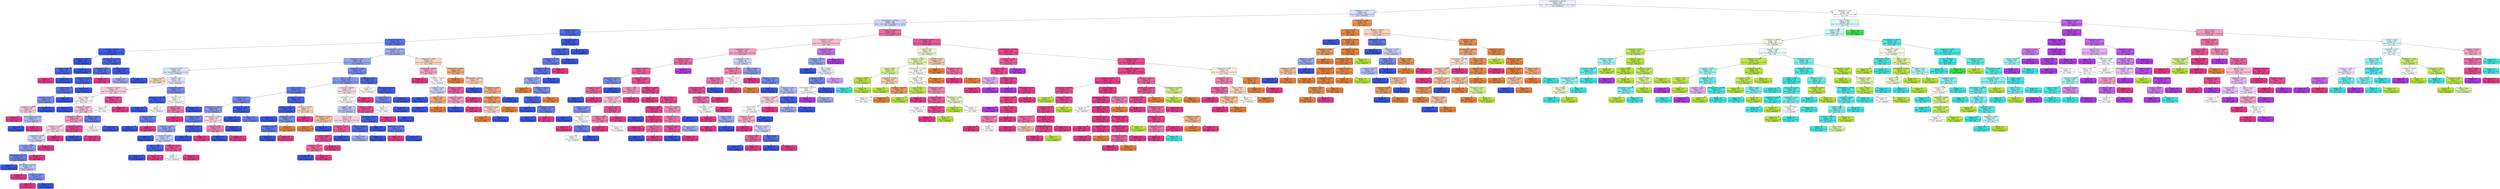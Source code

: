 digraph Tree {
node [shape=box, style="filled, rounded", color="black", fontname="helvetica"] ;
edge [fontname="helvetica"] ;
0 [label="majoraxislength <= 328.192\nentropy = 2.655\nsamples = 4296\nvalue = [1008.0, 669.0, 275.0, 877.0, 1768.0, 924.0, 1284.0]\nclass = DERMASON", fillcolor="#eef0fd"] ;
1 [label="shapefactor3 <= 0.741\nentropy = 1.75\nsamples = 2589\nvalue = [1007, 58, 0, 5, 1768, 83, 1176]\nclass = DERMASON", fillcolor="#d7ddfa"] ;
0 -> 1 [labeldistance=2.5, labelangle=45, headlabel="True"] ;
2 [label="majoraxislength <= 276.241\nentropy = 1.425\nsamples = 1956\nvalue = [104.0, 50.0, 0.0, 4.0, 1665.0, 83.0, 1169.0]\nclass = DERMASON", fillcolor="#cbd3f8"] ;
1 -> 2 ;
3 [label="shapefactor2 <= 0.002\nentropy = 0.583\nsamples = 1088\nvalue = [37, 0, 0, 0, 1546, 3, 147]\nclass = DERMASON", fillcolor="#506ae8"] ;
2 -> 3 ;
4 [label="perimeter <= 705.125\nentropy = 0.751\nsamples = 708\nvalue = [32, 0, 0, 0, 958, 3, 143]\nclass = DERMASON", fillcolor="#5c74ea"] ;
3 -> 4 ;
5 [label="perimeter <= 686.789\nentropy = 0.17\nsamples = 428\nvalue = [2.0, 0.0, 0.0, 0.0, 681.0, 0.0, 14.0]\nclass = DERMASON", fillcolor="#3e5ae6"] ;
4 -> 5 ;
6 [label="eccentricity <= 0.724\nentropy = 0.021\nsamples = 309\nvalue = [0, 0, 0, 0, 504, 0, 1]\nclass = DERMASON", fillcolor="#3956e5"] ;
5 -> 6 ;
7 [label="extent <= 0.708\nentropy = 0.391\nsamples = 12\nvalue = [0, 0, 0, 0, 12, 0, 1]\nclass = DERMASON", fillcolor="#4964e7"] ;
6 -> 7 ;
8 [label="entropy = 0.0\nsamples = 1\nvalue = [0, 0, 0, 0, 0, 0, 1]\nclass = SIRA", fillcolor="#e53986"] ;
7 -> 8 ;
9 [label="entropy = 0.0\nsamples = 11\nvalue = [0, 0, 0, 0, 12, 0, 0]\nclass = DERMASON", fillcolor="#3956e5"] ;
7 -> 9 ;
10 [label="entropy = 0.0\nsamples = 297\nvalue = [0, 0, 0, 0, 492, 0, 0]\nclass = DERMASON", fillcolor="#3956e5"] ;
6 -> 10 ;
11 [label="equivdiameter <= 211.106\nentropy = 0.44\nsamples = 119\nvalue = [2, 0, 0, 0, 177, 0, 13]\nclass = DERMASON", fillcolor="#4a64e7"] ;
5 -> 11 ;
12 [label="shapefactor3 <= 0.7\nentropy = 0.572\nsamples = 63\nvalue = [0, 0, 0, 0, 83, 0, 13]\nclass = DERMASON", fillcolor="#5870e9"] ;
11 -> 12 ;
13 [label="shapefactor1 <= 0.008\nentropy = 0.394\nsamples = 61\nvalue = [0, 0, 0, 0, 83, 0, 7]\nclass = DERMASON", fillcolor="#4a64e7"] ;
12 -> 13 ;
14 [label="extent <= 0.773\nentropy = 0.563\nsamples = 33\nvalue = [0, 0, 0, 0, 46, 0, 7]\nclass = DERMASON", fillcolor="#5770e9"] ;
13 -> 14 ;
15 [label="roundness <= 0.899\nentropy = 0.811\nsamples = 18\nvalue = [0, 0, 0, 0, 21, 0, 7]\nclass = DERMASON", fillcolor="#7b8eee"] ;
14 -> 15 ;
16 [label="shapefactor4 <= 0.997\nentropy = 0.98\nsamples = 8\nvalue = [0, 0, 0, 0, 5, 0, 7]\nclass = SIRA", fillcolor="#f8c6dc"] ;
15 -> 16 ;
17 [label="entropy = 0.0\nsamples = 3\nvalue = [0, 0, 0, 0, 0, 0, 4]\nclass = SIRA", fillcolor="#e53986"] ;
16 -> 17 ;
18 [label="minoraxislength <= 172.026\nentropy = 0.954\nsamples = 5\nvalue = [0, 0, 0, 0, 5, 0, 3]\nclass = DERMASON", fillcolor="#b0bbf5"] ;
16 -> 18 ;
19 [label="entropy = 0.0\nsamples = 4\nvalue = [0, 0, 0, 0, 5, 0, 0]\nclass = DERMASON", fillcolor="#3956e5"] ;
18 -> 19 ;
20 [label="entropy = 0.0\nsamples = 1\nvalue = [0, 0, 0, 0, 0, 0, 3]\nclass = SIRA", fillcolor="#e53986"] ;
18 -> 20 ;
21 [label="entropy = 0.0\nsamples = 10\nvalue = [0, 0, 0, 0, 16, 0, 0]\nclass = DERMASON", fillcolor="#3956e5"] ;
15 -> 21 ;
22 [label="entropy = 0.0\nsamples = 15\nvalue = [0, 0, 0, 0, 25, 0, 0]\nclass = DERMASON", fillcolor="#3956e5"] ;
14 -> 22 ;
23 [label="entropy = 0.0\nsamples = 28\nvalue = [0, 0, 0, 0, 37, 0, 0]\nclass = DERMASON", fillcolor="#3956e5"] ;
13 -> 23 ;
24 [label="entropy = 0.0\nsamples = 2\nvalue = [0, 0, 0, 0, 0, 0, 6]\nclass = SIRA", fillcolor="#e53986"] ;
12 -> 24 ;
25 [label="eccentricity <= 0.702\nentropy = 0.146\nsamples = 56\nvalue = [2, 0, 0, 0, 94, 0, 0]\nclass = DERMASON", fillcolor="#3d5ae6"] ;
11 -> 25 ;
26 [label="entropy = 0.918\nsamples = 2\nvalue = [2, 0, 0, 0, 4, 0, 0]\nclass = DERMASON", fillcolor="#9caaf2"] ;
25 -> 26 ;
27 [label="entropy = 0.0\nsamples = 54\nvalue = [0, 0, 0, 0, 90, 0, 0]\nclass = DERMASON", fillcolor="#3956e5"] ;
25 -> 27 ;
28 [label="minoraxislength <= 192.384\nentropy = 1.252\nsamples = 280\nvalue = [30, 0, 0, 0, 277, 3, 129]\nclass = DERMASON", fillcolor="#a0aef3"] ;
4 -> 28 ;
29 [label="shapefactor4 <= 0.997\nentropy = 1.06\nsamples = 248\nvalue = [7.0, 0.0, 0.0, 0.0, 265.0, 3.0, 117.0]\nclass = DERMASON", fillcolor="#94a4f1"] ;
28 -> 29 ;
30 [label="eccentricity <= 0.695\nentropy = 1.15\nsamples = 91\nvalue = [4.0, 0.0, 0.0, 0.0, 76.0, 0.0, 62.0]\nclass = DERMASON", fillcolor="#dce1fa"] ;
29 -> 30 ;
31 [label="entropy = 0.971\nsamples = 2\nvalue = [3, 0, 0, 0, 2, 0, 0]\nclass = SEKER", fillcolor="#f6d5bd"] ;
30 -> 31 ;
32 [label="roundness <= 0.9\nentropy = 1.049\nsamples = 89\nvalue = [1, 0, 0, 0, 74, 0, 62]\nclass = DERMASON", fillcolor="#dfe4fb"] ;
30 -> 32 ;
33 [label="perimeter <= 747.551\nentropy = 1.061\nsamples = 52\nvalue = [1.0, 0.0, 0.0, 0.0, 35.0, 0.0, 49.0]\nclass = SIRA", fillcolor="#f8c8dd"] ;
32 -> 33 ;
34 [label="area <= 34881.5\nentropy = 0.999\nsamples = 46\nvalue = [0, 0, 0, 0, 35, 0, 38]\nclass = SIRA", fillcolor="#fdeff5"] ;
33 -> 34 ;
35 [label="entropy = 0.0\nsamples = 6\nvalue = [0, 0, 0, 0, 9, 0, 0]\nclass = DERMASON", fillcolor="#3956e5"] ;
34 -> 35 ;
36 [label="shapefactor1 <= 0.008\nentropy = 0.974\nsamples = 40\nvalue = [0, 0, 0, 0, 26, 0, 38]\nclass = SIRA", fillcolor="#f7c0d9"] ;
34 -> 36 ;
37 [label="shapefactor2 <= 0.002\nentropy = 0.905\nsamples = 34\nvalue = [0, 0, 0, 0, 17, 0, 36]\nclass = SIRA", fillcolor="#f196bf"] ;
36 -> 37 ;
38 [label="shapefactor1 <= 0.007\nentropy = 0.987\nsamples = 24\nvalue = [0, 0, 0, 0, 16, 0, 21]\nclass = SIRA", fillcolor="#f9d0e2"] ;
37 -> 38 ;
39 [label="shapefactor4 <= 0.997\nentropy = 0.985\nsamples = 19\nvalue = [0, 0, 0, 0, 16, 0, 12]\nclass = DERMASON", fillcolor="#ced5f8"] ;
38 -> 39 ;
40 [label="roundness <= 0.898\nentropy = 0.887\nsamples = 16\nvalue = [0, 0, 0, 0, 16, 0, 7]\nclass = DERMASON", fillcolor="#90a0f0"] ;
39 -> 40 ;
41 [label="majoraxislength <= 271.313\nentropy = 0.722\nsamples = 13\nvalue = [0, 0, 0, 0, 16, 0, 4]\nclass = DERMASON", fillcolor="#6a80ec"] ;
40 -> 41 ;
42 [label="entropy = 0.0\nsamples = 6\nvalue = [0, 0, 0, 0, 10, 0, 0]\nclass = DERMASON", fillcolor="#3956e5"] ;
41 -> 42 ;
43 [label="equivdiameter <= 217.625\nentropy = 0.971\nsamples = 7\nvalue = [0, 0, 0, 0, 6, 0, 4]\nclass = DERMASON", fillcolor="#bdc7f6"] ;
41 -> 43 ;
44 [label="entropy = 0.0\nsamples = 2\nvalue = [0, 0, 0, 0, 0, 0, 2]\nclass = SIRA", fillcolor="#e53986"] ;
43 -> 44 ;
45 [label="roundness <= 0.877\nentropy = 0.811\nsamples = 5\nvalue = [0, 0, 0, 0, 6, 0, 2]\nclass = DERMASON", fillcolor="#7b8eee"] ;
43 -> 45 ;
46 [label="entropy = 0.0\nsamples = 1\nvalue = [0, 0, 0, 0, 0, 0, 2]\nclass = SIRA", fillcolor="#e53986"] ;
45 -> 46 ;
47 [label="entropy = 0.0\nsamples = 4\nvalue = [0, 0, 0, 0, 6, 0, 0]\nclass = DERMASON", fillcolor="#3956e5"] ;
45 -> 47 ;
48 [label="entropy = 0.0\nsamples = 3\nvalue = [0, 0, 0, 0, 0, 0, 3]\nclass = SIRA", fillcolor="#e53986"] ;
40 -> 48 ;
49 [label="entropy = 0.0\nsamples = 3\nvalue = [0, 0, 0, 0, 0, 0, 5]\nclass = SIRA", fillcolor="#e53986"] ;
39 -> 49 ;
50 [label="entropy = 0.0\nsamples = 5\nvalue = [0, 0, 0, 0, 0, 0, 9]\nclass = SIRA", fillcolor="#e53986"] ;
38 -> 50 ;
51 [label="aspectration <= 1.414\nentropy = 0.337\nsamples = 10\nvalue = [0, 0, 0, 0, 1, 0, 15]\nclass = SIRA", fillcolor="#e7468e"] ;
37 -> 51 ;
52 [label="entropy = 0.0\nsamples = 1\nvalue = [0, 0, 0, 0, 1, 0, 0]\nclass = DERMASON", fillcolor="#3956e5"] ;
51 -> 52 ;
53 [label="entropy = 0.0\nsamples = 9\nvalue = [0, 0, 0, 0, 0, 0, 15]\nclass = SIRA", fillcolor="#e53986"] ;
51 -> 53 ;
54 [label="convexarea <= 35721.5\nentropy = 0.684\nsamples = 6\nvalue = [0, 0, 0, 0, 9, 0, 2]\nclass = DERMASON", fillcolor="#657ceb"] ;
36 -> 54 ;
55 [label="entropy = 1.0\nsamples = 2\nvalue = [0, 0, 0, 0, 2, 0, 2]\nclass = DERMASON", fillcolor="#ffffff"] ;
54 -> 55 ;
56 [label="entropy = 0.0\nsamples = 4\nvalue = [0, 0, 0, 0, 7, 0, 0]\nclass = DERMASON", fillcolor="#3956e5"] ;
54 -> 56 ;
57 [label="shapefactor3 <= 0.667\nentropy = 0.414\nsamples = 6\nvalue = [1, 0, 0, 0, 0, 0, 11]\nclass = SIRA", fillcolor="#e74b91"] ;
33 -> 57 ;
58 [label="entropy = 1.0\nsamples = 2\nvalue = [1, 0, 0, 0, 0, 0, 1]\nclass = SEKER", fillcolor="#ffffff"] ;
57 -> 58 ;
59 [label="entropy = 0.0\nsamples = 4\nvalue = [0, 0, 0, 0, 0, 0, 10]\nclass = SIRA", fillcolor="#e53986"] ;
57 -> 59 ;
60 [label="shapefactor3 <= 0.687\nentropy = 0.811\nsamples = 37\nvalue = [0, 0, 0, 0, 39, 0, 13]\nclass = DERMASON", fillcolor="#7b8eee"] ;
32 -> 60 ;
61 [label="equivdiameter <= 223.734\nentropy = 0.222\nsamples = 20\nvalue = [0, 0, 0, 0, 27, 0, 1]\nclass = DERMASON", fillcolor="#405ce6"] ;
60 -> 61 ;
62 [label="entropy = 0.0\nsamples = 18\nvalue = [0, 0, 0, 0, 26, 0, 0]\nclass = DERMASON", fillcolor="#3956e5"] ;
61 -> 62 ;
63 [label="entropy = 1.0\nsamples = 2\nvalue = [0, 0, 0, 0, 1, 0, 1]\nclass = DERMASON", fillcolor="#ffffff"] ;
61 -> 63 ;
64 [label="roundness <= 0.92\nentropy = 1.0\nsamples = 17\nvalue = [0, 0, 0, 0, 12, 0, 12]\nclass = DERMASON", fillcolor="#ffffff"] ;
60 -> 64 ;
65 [label="extent <= 0.735\nentropy = 0.811\nsamples = 12\nvalue = [0, 0, 0, 0, 4, 0, 12]\nclass = SIRA", fillcolor="#ee7bae"] ;
64 -> 65 ;
66 [label="area <= 39424.0\nentropy = 0.722\nsamples = 5\nvalue = [0, 0, 0, 0, 4, 0, 1]\nclass = DERMASON", fillcolor="#6a80ec"] ;
65 -> 66 ;
67 [label="entropy = 0.0\nsamples = 4\nvalue = [0, 0, 0, 0, 4, 0, 0]\nclass = DERMASON", fillcolor="#3956e5"] ;
66 -> 67 ;
68 [label="entropy = 0.0\nsamples = 1\nvalue = [0, 0, 0, 0, 0, 0, 1]\nclass = SIRA", fillcolor="#e53986"] ;
66 -> 68 ;
69 [label="entropy = 0.0\nsamples = 7\nvalue = [0, 0, 0, 0, 0, 0, 11]\nclass = SIRA", fillcolor="#e53986"] ;
65 -> 69 ;
70 [label="entropy = 0.0\nsamples = 5\nvalue = [0, 0, 0, 0, 8, 0, 0]\nclass = DERMASON", fillcolor="#3956e5"] ;
64 -> 70 ;
71 [label="shapefactor1 <= 0.007\nentropy = 0.939\nsamples = 157\nvalue = [3, 0, 0, 0, 189, 3, 55]\nclass = DERMASON", fillcolor="#778bed"] ;
29 -> 71 ;
72 [label="extent <= 0.787\nentropy = 0.924\nsamples = 133\nvalue = [3.0, 0.0, 0.0, 0.0, 153.0, 0.0, 54.0]\nclass = DERMASON", fillcolor="#8194ee"] ;
71 -> 72 ;
73 [label="solidity <= 0.99\nentropy = 0.761\nsamples = 100\nvalue = [3, 0, 0, 0, 130, 0, 25]\nclass = DERMASON", fillcolor="#637aea"] ;
72 -> 73 ;
74 [label="roundness <= 0.917\nentropy = 0.77\nsamples = 61\nvalue = [0, 0, 0, 0, 79, 0, 23]\nclass = DERMASON", fillcolor="#7387ed"] ;
73 -> 74 ;
75 [label="minoraxislength <= 183.102\nentropy = 0.863\nsamples = 48\nvalue = [0, 0, 0, 0, 55, 0, 22]\nclass = DERMASON", fillcolor="#889aef"] ;
74 -> 75 ;
76 [label="roundness <= 0.903\nentropy = 0.708\nsamples = 33\nvalue = [0, 0, 0, 0, 46, 0, 11]\nclass = DERMASON", fillcolor="#687eeb"] ;
75 -> 76 ;
77 [label="shapefactor1 <= 0.007\nentropy = 0.896\nsamples = 19\nvalue = [0, 0, 0, 0, 22, 0, 10]\nclass = DERMASON", fillcolor="#93a3f1"] ;
76 -> 77 ;
78 [label="entropy = 0.0\nsamples = 4\nvalue = [0, 0, 0, 0, 8, 0, 0]\nclass = DERMASON", fillcolor="#3956e5"] ;
77 -> 78 ;
79 [label="roundness <= 0.898\nentropy = 0.98\nsamples = 15\nvalue = [0, 0, 0, 0, 14, 0, 10]\nclass = DERMASON", fillcolor="#c6cff8"] ;
77 -> 79 ;
80 [label="area <= 37942.5\nentropy = 0.371\nsamples = 8\nvalue = [0, 0, 0, 0, 13, 0, 1]\nclass = DERMASON", fillcolor="#4863e7"] ;
79 -> 80 ;
81 [label="entropy = 0.0\nsamples = 7\nvalue = [0, 0, 0, 0, 13, 0, 0]\nclass = DERMASON", fillcolor="#3956e5"] ;
80 -> 81 ;
82 [label="entropy = 0.0\nsamples = 1\nvalue = [0, 0, 0, 0, 0, 0, 1]\nclass = SIRA", fillcolor="#e53986"] ;
80 -> 82 ;
83 [label="shapefactor2 <= 0.002\nentropy = 0.469\nsamples = 7\nvalue = [0, 0, 0, 0, 1, 0, 9]\nclass = SIRA", fillcolor="#e84f93"] ;
79 -> 83 ;
84 [label="entropy = 1.0\nsamples = 2\nvalue = [0, 0, 0, 0, 1, 0, 1]\nclass = DERMASON", fillcolor="#ffffff"] ;
83 -> 84 ;
85 [label="entropy = 0.0\nsamples = 5\nvalue = [0, 0, 0, 0, 0, 0, 8]\nclass = SIRA", fillcolor="#e53986"] ;
83 -> 85 ;
86 [label="roundness <= 0.916\nentropy = 0.242\nsamples = 14\nvalue = [0, 0, 0, 0, 24, 0, 1]\nclass = DERMASON", fillcolor="#415de6"] ;
76 -> 86 ;
87 [label="entropy = 0.0\nsamples = 13\nvalue = [0, 0, 0, 0, 24, 0, 0]\nclass = DERMASON", fillcolor="#3956e5"] ;
86 -> 87 ;
88 [label="entropy = 0.0\nsamples = 1\nvalue = [0, 0, 0, 0, 0, 0, 1]\nclass = SIRA", fillcolor="#e53986"] ;
86 -> 88 ;
89 [label="minoraxislength <= 188.787\nentropy = 0.993\nsamples = 15\nvalue = [0, 0, 0, 0, 9, 0, 11]\nclass = SIRA", fillcolor="#fadbe9"] ;
75 -> 89 ;
90 [label="solidity <= 0.987\nentropy = 0.837\nsamples = 11\nvalue = [0, 0, 0, 0, 4, 0, 11]\nclass = SIRA", fillcolor="#ee81b2"] ;
89 -> 90 ;
91 [label="entropy = 0.0\nsamples = 3\nvalue = [0, 0, 0, 0, 4, 0, 0]\nclass = DERMASON", fillcolor="#3956e5"] ;
90 -> 91 ;
92 [label="entropy = 0.0\nsamples = 8\nvalue = [0, 0, 0, 0, 0, 0, 11]\nclass = SIRA", fillcolor="#e53986"] ;
90 -> 92 ;
93 [label="entropy = 0.0\nsamples = 4\nvalue = [0, 0, 0, 0, 5, 0, 0]\nclass = DERMASON", fillcolor="#3956e5"] ;
89 -> 93 ;
94 [label="majoraxislength <= 268.22\nentropy = 0.242\nsamples = 13\nvalue = [0, 0, 0, 0, 24, 0, 1]\nclass = DERMASON", fillcolor="#415de6"] ;
74 -> 94 ;
95 [label="entropy = 0.0\nsamples = 11\nvalue = [0, 0, 0, 0, 20, 0, 0]\nclass = DERMASON", fillcolor="#3956e5"] ;
94 -> 95 ;
96 [label="entropy = 0.722\nsamples = 2\nvalue = [0, 0, 0, 0, 4, 0, 1]\nclass = DERMASON", fillcolor="#6a80ec"] ;
94 -> 96 ;
97 [label="roundness <= 0.937\nentropy = 0.521\nsamples = 39\nvalue = [3, 0, 0, 0, 51, 0, 2]\nclass = DERMASON", fillcolor="#4c66e7"] ;
73 -> 97 ;
98 [label="shapefactor2 <= 0.002\nentropy = 0.274\nsamples = 35\nvalue = [1, 0, 0, 0, 50, 0, 1]\nclass = DERMASON", fillcolor="#415de6"] ;
97 -> 98 ;
99 [label="entropy = 0.0\nsamples = 28\nvalue = [0, 0, 0, 0, 45, 0, 0]\nclass = DERMASON", fillcolor="#3956e5"] ;
98 -> 99 ;
100 [label="shapefactor4 <= 0.999\nentropy = 1.149\nsamples = 7\nvalue = [1, 0, 0, 0, 5, 0, 1]\nclass = DERMASON", fillcolor="#7b8eee"] ;
98 -> 100 ;
101 [label="perimeter <= 735.048\nentropy = 0.65\nsamples = 6\nvalue = [0, 0, 0, 0, 5, 0, 1]\nclass = DERMASON", fillcolor="#6178ea"] ;
100 -> 101 ;
102 [label="entropy = 0.0\nsamples = 5\nvalue = [0, 0, 0, 0, 5, 0, 0]\nclass = DERMASON", fillcolor="#3956e5"] ;
101 -> 102 ;
103 [label="entropy = 0.0\nsamples = 1\nvalue = [0, 0, 0, 0, 0, 0, 1]\nclass = SIRA", fillcolor="#e53986"] ;
101 -> 103 ;
104 [label="entropy = 0.0\nsamples = 1\nvalue = [1, 0, 0, 0, 0, 0, 0]\nclass = SEKER", fillcolor="#e58139"] ;
100 -> 104 ;
105 [label="perimeter <= 713.762\nentropy = 1.5\nsamples = 4\nvalue = [2, 0, 0, 0, 1, 0, 1]\nclass = SEKER", fillcolor="#f6d5bd"] ;
97 -> 105 ;
106 [label="entropy = 0.0\nsamples = 1\nvalue = [0, 0, 0, 0, 0, 0, 1]\nclass = SIRA", fillcolor="#e53986"] ;
105 -> 106 ;
107 [label="minoraxislength <= 191.049\nentropy = 0.918\nsamples = 3\nvalue = [2, 0, 0, 0, 1, 0, 0]\nclass = SEKER", fillcolor="#f2c09c"] ;
105 -> 107 ;
108 [label="entropy = 0.0\nsamples = 2\nvalue = [2, 0, 0, 0, 0, 0, 0]\nclass = SEKER", fillcolor="#e58139"] ;
107 -> 108 ;
109 [label="entropy = 0.0\nsamples = 1\nvalue = [0, 0, 0, 0, 1, 0, 0]\nclass = DERMASON", fillcolor="#3956e5"] ;
107 -> 109 ;
110 [label="convexarea <= 40198.0\nentropy = 0.99\nsamples = 33\nvalue = [0, 0, 0, 0, 23, 0, 29]\nclass = SIRA", fillcolor="#fad6e6"] ;
72 -> 110 ;
111 [label="aspectration <= 1.482\nentropy = 1.0\nsamples = 29\nvalue = [0, 0, 0, 0, 23, 0, 23]\nclass = DERMASON", fillcolor="#ffffff"] ;
110 -> 111 ;
112 [label="solidity <= 0.99\nentropy = 0.964\nsamples = 23\nvalue = [0, 0, 0, 0, 22, 0, 14]\nclass = DERMASON", fillcolor="#b7c2f6"] ;
111 -> 112 ;
113 [label="extent <= 0.794\nentropy = 0.988\nsamples = 14\nvalue = [0.0, 0.0, 0.0, 0.0, 10.0, 0.0, 13.0]\nclass = SIRA", fillcolor="#f9d1e3"] ;
112 -> 113 ;
114 [label="compactness <= 0.844\nentropy = 0.592\nsamples = 7\nvalue = [0, 0, 0, 0, 2, 0, 12]\nclass = SIRA", fillcolor="#e95a9a"] ;
113 -> 114 ;
115 [label="solidity <= 0.989\nentropy = 0.391\nsamples = 6\nvalue = [0, 0, 0, 0, 1, 0, 12]\nclass = SIRA", fillcolor="#e74990"] ;
114 -> 115 ;
116 [label="shapefactor3 <= 0.688\nentropy = 0.722\nsamples = 3\nvalue = [0, 0, 0, 0, 1, 0, 4]\nclass = SIRA", fillcolor="#ec6aa4"] ;
115 -> 116 ;
117 [label="entropy = 0.0\nsamples = 1\nvalue = [0, 0, 0, 0, 1, 0, 0]\nclass = DERMASON", fillcolor="#3956e5"] ;
116 -> 117 ;
118 [label="entropy = 0.0\nsamples = 2\nvalue = [0, 0, 0, 0, 0, 0, 4]\nclass = SIRA", fillcolor="#e53986"] ;
116 -> 118 ;
119 [label="entropy = 0.0\nsamples = 3\nvalue = [0, 0, 0, 0, 0, 0, 8]\nclass = SIRA", fillcolor="#e53986"] ;
115 -> 119 ;
120 [label="entropy = 0.0\nsamples = 1\nvalue = [0, 0, 0, 0, 1, 0, 0]\nclass = DERMASON", fillcolor="#3956e5"] ;
114 -> 120 ;
121 [label="shapefactor3 <= 0.678\nentropy = 0.503\nsamples = 7\nvalue = [0, 0, 0, 0, 8, 0, 1]\nclass = DERMASON", fillcolor="#526be8"] ;
113 -> 121 ;
122 [label="entropy = 0.918\nsamples = 2\nvalue = [0, 0, 0, 0, 2, 0, 1]\nclass = DERMASON", fillcolor="#9caaf2"] ;
121 -> 122 ;
123 [label="entropy = 0.0\nsamples = 5\nvalue = [0, 0, 0, 0, 6, 0, 0]\nclass = DERMASON", fillcolor="#3956e5"] ;
121 -> 123 ;
124 [label="convexarea <= 38632.5\nentropy = 0.391\nsamples = 9\nvalue = [0, 0, 0, 0, 12, 0, 1]\nclass = DERMASON", fillcolor="#4964e7"] ;
112 -> 124 ;
125 [label="entropy = 0.0\nsamples = 5\nvalue = [0, 0, 0, 0, 7, 0, 0]\nclass = DERMASON", fillcolor="#3956e5"] ;
124 -> 125 ;
126 [label="equivdiameter <= 222.576\nentropy = 0.65\nsamples = 4\nvalue = [0, 0, 0, 0, 5, 0, 1]\nclass = DERMASON", fillcolor="#6178ea"] ;
124 -> 126 ;
127 [label="entropy = 0.0\nsamples = 1\nvalue = [0, 0, 0, 0, 0, 0, 1]\nclass = SIRA", fillcolor="#e53986"] ;
126 -> 127 ;
128 [label="entropy = 0.0\nsamples = 3\nvalue = [0, 0, 0, 0, 5, 0, 0]\nclass = DERMASON", fillcolor="#3956e5"] ;
126 -> 128 ;
129 [label="roundness <= 0.908\nentropy = 0.469\nsamples = 6\nvalue = [0, 0, 0, 0, 1, 0, 9]\nclass = SIRA", fillcolor="#e84f93"] ;
111 -> 129 ;
130 [label="entropy = 0.0\nsamples = 5\nvalue = [0, 0, 0, 0, 0, 0, 9]\nclass = SIRA", fillcolor="#e53986"] ;
129 -> 130 ;
131 [label="entropy = 0.0\nsamples = 1\nvalue = [0, 0, 0, 0, 1, 0, 0]\nclass = DERMASON", fillcolor="#3956e5"] ;
129 -> 131 ;
132 [label="entropy = 0.0\nsamples = 4\nvalue = [0, 0, 0, 0, 0, 0, 6]\nclass = SIRA", fillcolor="#e53986"] ;
110 -> 132 ;
133 [label="shapefactor1 <= 0.007\nentropy = 0.55\nsamples = 24\nvalue = [0, 0, 0, 0, 36, 3, 1]\nclass = DERMASON", fillcolor="#4e68e8"] ;
71 -> 133 ;
134 [label="entropy = 1.0\nsamples = 2\nvalue = [0, 0, 0, 0, 2, 2, 0]\nclass = DERMASON", fillcolor="#ffffff"] ;
133 -> 134 ;
135 [label="minoraxislength <= 167.471\nentropy = 0.365\nsamples = 22\nvalue = [0, 0, 0, 0, 34, 1, 1]\nclass = DERMASON", fillcolor="#4460e6"] ;
133 -> 135 ;
136 [label="extent <= 0.773\nentropy = 1.061\nsamples = 6\nvalue = [0, 0, 0, 0, 6, 1, 1]\nclass = DERMASON", fillcolor="#7286ec"] ;
135 -> 136 ;
137 [label="entropy = 1.0\nsamples = 2\nvalue = [0, 0, 0, 0, 0, 1, 1]\nclass = HOROZ", fillcolor="#ffffff"] ;
136 -> 137 ;
138 [label="entropy = 0.0\nsamples = 4\nvalue = [0, 0, 0, 0, 6, 0, 0]\nclass = DERMASON", fillcolor="#3956e5"] ;
136 -> 138 ;
139 [label="entropy = 0.0\nsamples = 16\nvalue = [0, 0, 0, 0, 28, 0, 0]\nclass = DERMASON", fillcolor="#3956e5"] ;
135 -> 139 ;
140 [label="shapefactor4 <= 0.998\nentropy = 1.51\nsamples = 32\nvalue = [23.0, 0.0, 0.0, 0.0, 12.0, 0.0, 12.0]\nclass = SEKER", fillcolor="#f7d7c1"] ;
28 -> 140 ;
141 [label="majoraxislength <= 269.64\nentropy = 1.353\nsamples = 14\nvalue = [3, 0, 0, 0, 5, 0, 12]\nclass = SIRA", fillcolor="#f3a3c7"] ;
140 -> 141 ;
142 [label="entropy = 0.0\nsamples = 4\nvalue = [0, 0, 0, 0, 0, 0, 7]\nclass = SIRA", fillcolor="#e53986"] ;
141 -> 142 ;
143 [label="perimeter <= 759.334\nentropy = 1.549\nsamples = 10\nvalue = [3, 0, 0, 0, 5, 0, 5]\nclass = DERMASON", fillcolor="#ffffff"] ;
141 -> 143 ;
144 [label="roundness <= 0.933\nentropy = 0.985\nsamples = 6\nvalue = [3, 0, 0, 0, 4, 0, 0]\nclass = DERMASON", fillcolor="#ced5f8"] ;
143 -> 144 ;
145 [label="entropy = 0.0\nsamples = 2\nvalue = [0, 0, 0, 0, 3, 0, 0]\nclass = DERMASON", fillcolor="#3956e5"] ;
144 -> 145 ;
146 [label="solidity <= 0.99\nentropy = 0.811\nsamples = 4\nvalue = [3, 0, 0, 0, 1, 0, 0]\nclass = SEKER", fillcolor="#eeab7b"] ;
144 -> 146 ;
147 [label="entropy = 0.0\nsamples = 1\nvalue = [0, 0, 0, 0, 1, 0, 0]\nclass = DERMASON", fillcolor="#3956e5"] ;
146 -> 147 ;
148 [label="entropy = 0.0\nsamples = 3\nvalue = [3, 0, 0, 0, 0, 0, 0]\nclass = SEKER", fillcolor="#e58139"] ;
146 -> 148 ;
149 [label="perimeter <= 770.412\nentropy = 0.65\nsamples = 4\nvalue = [0, 0, 0, 0, 1, 0, 5]\nclass = SIRA", fillcolor="#ea619e"] ;
143 -> 149 ;
150 [label="shapefactor2 <= 0.002\nentropy = 0.918\nsamples = 3\nvalue = [0, 0, 0, 0, 1, 0, 2]\nclass = SIRA", fillcolor="#f29cc2"] ;
149 -> 150 ;
151 [label="entropy = 0.0\nsamples = 1\nvalue = [0, 0, 0, 0, 1, 0, 0]\nclass = DERMASON", fillcolor="#3956e5"] ;
150 -> 151 ;
152 [label="entropy = 0.0\nsamples = 2\nvalue = [0, 0, 0, 0, 0, 0, 2]\nclass = SIRA", fillcolor="#e53986"] ;
150 -> 152 ;
153 [label="entropy = 0.0\nsamples = 1\nvalue = [0, 0, 0, 0, 0, 0, 3]\nclass = SIRA", fillcolor="#e53986"] ;
149 -> 153 ;
154 [label="majoraxislength <= 268.31\nentropy = 0.826\nsamples = 18\nvalue = [20, 0, 0, 0, 7, 0, 0]\nclass = SEKER", fillcolor="#eead7e"] ;
140 -> 154 ;
155 [label="entropy = 0.0\nsamples = 5\nvalue = [9, 0, 0, 0, 0, 0, 0]\nclass = SEKER", fillcolor="#e58139"] ;
154 -> 155 ;
156 [label="majoraxislength <= 268.714\nentropy = 0.964\nsamples = 13\nvalue = [11, 0, 0, 0, 7, 0, 0]\nclass = SEKER", fillcolor="#f6d1b7"] ;
154 -> 156 ;
157 [label="entropy = 0.0\nsamples = 1\nvalue = [0, 0, 0, 0, 3, 0, 0]\nclass = DERMASON", fillcolor="#3956e5"] ;
156 -> 157 ;
158 [label="aspectration <= 1.398\nentropy = 0.837\nsamples = 12\nvalue = [11, 0, 0, 0, 4, 0, 0]\nclass = SEKER", fillcolor="#eeaf81"] ;
156 -> 158 ;
159 [label="shapefactor4 <= 0.999\nentropy = 0.619\nsamples = 10\nvalue = [11, 0, 0, 0, 2, 0, 0]\nclass = SEKER", fillcolor="#ea985d"] ;
158 -> 159 ;
160 [label="compactness <= 0.846\nentropy = 0.971\nsamples = 3\nvalue = [3, 0, 0, 0, 2, 0, 0]\nclass = SEKER", fillcolor="#f6d5bd"] ;
159 -> 160 ;
161 [label="entropy = 0.0\nsamples = 1\nvalue = [3, 0, 0, 0, 0, 0, 0]\nclass = SEKER", fillcolor="#e58139"] ;
160 -> 161 ;
162 [label="entropy = 0.0\nsamples = 2\nvalue = [0, 0, 0, 0, 2, 0, 0]\nclass = DERMASON", fillcolor="#3956e5"] ;
160 -> 162 ;
163 [label="entropy = 0.0\nsamples = 7\nvalue = [8, 0, 0, 0, 0, 0, 0]\nclass = SEKER", fillcolor="#e58139"] ;
159 -> 163 ;
164 [label="entropy = 0.0\nsamples = 2\nvalue = [0, 0, 0, 0, 2, 0, 0]\nclass = DERMASON", fillcolor="#3956e5"] ;
158 -> 164 ;
165 [label="aspectration <= 1.383\nentropy = 0.128\nsamples = 380\nvalue = [5, 0, 0, 0, 588, 0, 4]\nclass = DERMASON", fillcolor="#3c59e5"] ;
3 -> 165 ;
166 [label="shapefactor2 <= 0.002\nentropy = 0.48\nsamples = 76\nvalue = [5, 0, 0, 0, 104, 0, 4]\nclass = DERMASON", fillcolor="#4a64e7"] ;
165 -> 166 ;
167 [label="shapefactor3 <= 0.739\nentropy = 0.977\nsamples = 29\nvalue = [5, 0, 0, 0, 32, 0, 4]\nclass = DERMASON", fillcolor="#6a80ec"] ;
166 -> 167 ;
168 [label="perimeter <= 680.6\nentropy = 0.732\nsamples = 28\nvalue = [5, 0, 0, 0, 32, 0, 1]\nclass = DERMASON", fillcolor="#5d75ea"] ;
167 -> 168 ;
169 [label="shapefactor4 <= 0.996\nentropy = 1.166\nsamples = 10\nvalue = [5, 0, 0, 0, 11, 0, 1]\nclass = DERMASON", fillcolor="#9caaf2"] ;
168 -> 169 ;
170 [label="entropy = 0.0\nsamples = 1\nvalue = [2, 0, 0, 0, 0, 0, 0]\nclass = SEKER", fillcolor="#e58139"] ;
169 -> 170 ;
171 [label="perimeter <= 680.198\nentropy = 1.053\nsamples = 9\nvalue = [3, 0, 0, 0, 11, 0, 1]\nclass = DERMASON", fillcolor="#7b8eee"] ;
169 -> 171 ;
172 [label="shapefactor1 <= 0.007\nentropy = 0.414\nsamples = 8\nvalue = [0, 0, 0, 0, 11, 0, 1]\nclass = DERMASON", fillcolor="#4b65e7"] ;
171 -> 172 ;
173 [label="entropy = 0.0\nsamples = 3\nvalue = [0, 0, 0, 0, 7, 0, 0]\nclass = DERMASON", fillcolor="#3956e5"] ;
172 -> 173 ;
174 [label="minoraxislength <= 176.731\nentropy = 0.722\nsamples = 5\nvalue = [0, 0, 0, 0, 4, 0, 1]\nclass = DERMASON", fillcolor="#6a80ec"] ;
172 -> 174 ;
175 [label="entropy = 0.0\nsamples = 4\nvalue = [0, 0, 0, 0, 4, 0, 0]\nclass = DERMASON", fillcolor="#3956e5"] ;
174 -> 175 ;
176 [label="entropy = 0.0\nsamples = 1\nvalue = [0, 0, 0, 0, 0, 0, 1]\nclass = SIRA", fillcolor="#e53986"] ;
174 -> 176 ;
177 [label="entropy = 0.0\nsamples = 1\nvalue = [3, 0, 0, 0, 0, 0, 0]\nclass = SEKER", fillcolor="#e58139"] ;
171 -> 177 ;
178 [label="entropy = 0.0\nsamples = 18\nvalue = [0, 0, 0, 0, 21, 0, 0]\nclass = DERMASON", fillcolor="#3956e5"] ;
168 -> 178 ;
179 [label="entropy = 0.0\nsamples = 1\nvalue = [0, 0, 0, 0, 0, 0, 3]\nclass = SIRA", fillcolor="#e53986"] ;
167 -> 179 ;
180 [label="entropy = 0.0\nsamples = 47\nvalue = [0, 0, 0, 0, 72, 0, 0]\nclass = DERMASON", fillcolor="#3956e5"] ;
166 -> 180 ;
181 [label="entropy = 0.0\nsamples = 304\nvalue = [0, 0, 0, 0, 484, 0, 0]\nclass = DERMASON", fillcolor="#3956e5"] ;
165 -> 181 ;
182 [label="convexarea <= 42696.0\nentropy = 1.269\nsamples = 868\nvalue = [67, 50, 0, 4, 119, 80, 1022]\nclass = SIRA", fillcolor="#ec6da6"] ;
2 -> 182 ;
183 [label="shapefactor1 <= 0.008\nentropy = 1.519\nsamples = 265\nvalue = [6.0, 0.0, 0.0, 0.0, 119.0, 64.0, 212.0]\nclass = SIRA", fillcolor="#f6bed7"] ;
182 -> 183 ;
184 [label="shapefactor4 <= 0.997\nentropy = 1.132\nsamples = 220\nvalue = [6.0, 0.0, 0.0, 0.0, 104.0, 5.0, 210.0]\nclass = SIRA", fillcolor="#f3a0c5"] ;
183 -> 184 ;
185 [label="eccentricity <= 0.827\nentropy = 0.825\nsamples = 132\nvalue = [0, 0, 0, 0, 34, 5, 159]\nclass = SIRA", fillcolor="#eb68a3"] ;
184 -> 185 ;
186 [label="perimeter <= 742.374\nentropy = 0.715\nsamples = 130\nvalue = [0, 0, 0, 0, 34, 1, 159]\nclass = SIRA", fillcolor="#eb64a0"] ;
185 -> 186 ;
187 [label="majoraxislength <= 277.172\nentropy = 0.811\nsamples = 13\nvalue = [0, 0, 0, 0, 15, 0, 5]\nclass = DERMASON", fillcolor="#7b8eee"] ;
186 -> 187 ;
188 [label="eccentricity <= 0.741\nentropy = 0.65\nsamples = 4\nvalue = [0, 0, 0, 0, 1, 0, 5]\nclass = SIRA", fillcolor="#ea619e"] ;
187 -> 188 ;
189 [label="entropy = 0.0\nsamples = 1\nvalue = [0, 0, 0, 0, 1, 0, 0]\nclass = DERMASON", fillcolor="#3956e5"] ;
188 -> 189 ;
190 [label="entropy = 0.0\nsamples = 3\nvalue = [0, 0, 0, 0, 0, 0, 5]\nclass = SIRA", fillcolor="#e53986"] ;
188 -> 190 ;
191 [label="entropy = 0.0\nsamples = 9\nvalue = [0, 0, 0, 0, 14, 0, 0]\nclass = DERMASON", fillcolor="#3956e5"] ;
187 -> 191 ;
192 [label="shapefactor3 <= 0.614\nentropy = 0.548\nsamples = 117\nvalue = [0, 0, 0, 0, 19, 1, 154]\nclass = SIRA", fillcolor="#e85396"] ;
186 -> 192 ;
193 [label="extent <= 0.795\nentropy = 1.037\nsamples = 27\nvalue = [0, 0, 0, 0, 12, 1, 27]\nclass = SIRA", fillcolor="#f195be"] ;
192 -> 193 ;
194 [label="eccentricity <= 0.801\nentropy = 1.145\nsamples = 22\nvalue = [0, 0, 0, 0, 12, 1, 18]\nclass = SIRA", fillcolor="#f7c0d9"] ;
193 -> 194 ;
195 [label="roundness <= 0.866\nentropy = 0.837\nsamples = 11\nvalue = [0, 0, 0, 0, 11, 0, 4]\nclass = DERMASON", fillcolor="#8193ee"] ;
194 -> 195 ;
196 [label="entropy = 0.0\nsamples = 4\nvalue = [0, 0, 0, 0, 7, 0, 0]\nclass = DERMASON", fillcolor="#3956e5"] ;
195 -> 196 ;
197 [label="shapefactor4 <= 0.995\nentropy = 1.0\nsamples = 7\nvalue = [0, 0, 0, 0, 4, 0, 4]\nclass = DERMASON", fillcolor="#ffffff"] ;
195 -> 197 ;
198 [label="entropy = 0.0\nsamples = 2\nvalue = [0, 0, 0, 0, 0, 0, 3]\nclass = SIRA", fillcolor="#e53986"] ;
197 -> 198 ;
199 [label="area <= 40661.0\nentropy = 0.722\nsamples = 5\nvalue = [0, 0, 0, 0, 4, 0, 1]\nclass = DERMASON", fillcolor="#6a80ec"] ;
197 -> 199 ;
200 [label="entropy = 1.0\nsamples = 2\nvalue = [0, 0, 0, 0, 1, 0, 1]\nclass = DERMASON", fillcolor="#ffffff"] ;
199 -> 200 ;
201 [label="entropy = 0.0\nsamples = 3\nvalue = [0, 0, 0, 0, 3, 0, 0]\nclass = DERMASON", fillcolor="#3956e5"] ;
199 -> 201 ;
202 [label="convexarea <= 41400.0\nentropy = 0.669\nsamples = 11\nvalue = [0, 0, 0, 0, 1, 1, 14]\nclass = SIRA", fillcolor="#e85396"] ;
194 -> 202 ;
203 [label="extent <= 0.759\nentropy = 1.149\nsamples = 5\nvalue = [0, 0, 0, 0, 1, 1, 5]\nclass = SIRA", fillcolor="#ee7bae"] ;
202 -> 203 ;
204 [label="entropy = 0.0\nsamples = 3\nvalue = [0, 0, 0, 0, 0, 0, 5]\nclass = SIRA", fillcolor="#e53986"] ;
203 -> 204 ;
205 [label="entropy = 1.0\nsamples = 2\nvalue = [0, 0, 0, 0, 1, 1, 0]\nclass = DERMASON", fillcolor="#ffffff"] ;
203 -> 205 ;
206 [label="entropy = 0.0\nsamples = 6\nvalue = [0, 0, 0, 0, 0, 0, 9]\nclass = SIRA", fillcolor="#e53986"] ;
202 -> 206 ;
207 [label="entropy = 0.0\nsamples = 5\nvalue = [0, 0, 0, 0, 0, 0, 9]\nclass = SIRA", fillcolor="#e53986"] ;
193 -> 207 ;
208 [label="shapefactor4 <= 0.994\nentropy = 0.296\nsamples = 90\nvalue = [0, 0, 0, 0, 7, 0, 127]\nclass = SIRA", fillcolor="#e6448d"] ;
192 -> 208 ;
209 [label="entropy = 0.0\nsamples = 26\nvalue = [0, 0, 0, 0, 0, 0, 43]\nclass = SIRA", fillcolor="#e53986"] ;
208 -> 209 ;
210 [label="area <= 41862.0\nentropy = 0.391\nsamples = 64\nvalue = [0, 0, 0, 0, 7, 0, 84]\nclass = SIRA", fillcolor="#e74990"] ;
208 -> 210 ;
211 [label="shapefactor4 <= 0.994\nentropy = 0.235\nsamples = 55\nvalue = [0, 0, 0, 0, 3, 0, 75]\nclass = SIRA", fillcolor="#e6418b"] ;
210 -> 211 ;
212 [label="entropy = 0.0\nsamples = 1\nvalue = [0, 0, 0, 0, 1, 0, 0]\nclass = DERMASON", fillcolor="#3956e5"] ;
211 -> 212 ;
213 [label="roundness <= 0.908\nentropy = 0.174\nsamples = 54\nvalue = [0, 0, 0, 0, 2, 0, 75]\nclass = SIRA", fillcolor="#e63e89"] ;
211 -> 213 ;
214 [label="entropy = 0.0\nsamples = 46\nvalue = [0, 0, 0, 0, 0, 0, 67]\nclass = SIRA", fillcolor="#e53986"] ;
213 -> 214 ;
215 [label="extent <= 0.732\nentropy = 0.722\nsamples = 8\nvalue = [0, 0, 0, 0, 2, 0, 8]\nclass = SIRA", fillcolor="#ec6aa4"] ;
213 -> 215 ;
216 [label="entropy = 0.0\nsamples = 2\nvalue = [0, 0, 0, 0, 2, 0, 0]\nclass = DERMASON", fillcolor="#3956e5"] ;
215 -> 216 ;
217 [label="entropy = 0.0\nsamples = 6\nvalue = [0, 0, 0, 0, 0, 0, 8]\nclass = SIRA", fillcolor="#e53986"] ;
215 -> 217 ;
218 [label="convexarea <= 42538.0\nentropy = 0.89\nsamples = 9\nvalue = [0, 0, 0, 0, 4, 0, 9]\nclass = SIRA", fillcolor="#f191bc"] ;
210 -> 218 ;
219 [label="aspectration <= 1.58\nentropy = 0.811\nsamples = 8\nvalue = [0, 0, 0, 0, 3, 0, 9]\nclass = SIRA", fillcolor="#ee7bae"] ;
218 -> 219 ;
220 [label="perimeter <= 763.897\nentropy = 0.503\nsamples = 6\nvalue = [0, 0, 0, 0, 1, 0, 8]\nclass = SIRA", fillcolor="#e85295"] ;
219 -> 220 ;
221 [label="entropy = 0.0\nsamples = 1\nvalue = [0, 0, 0, 0, 1, 0, 0]\nclass = DERMASON", fillcolor="#3956e5"] ;
220 -> 221 ;
222 [label="entropy = 0.0\nsamples = 5\nvalue = [0, 0, 0, 0, 0, 0, 8]\nclass = SIRA", fillcolor="#e53986"] ;
220 -> 222 ;
223 [label="entropy = 0.918\nsamples = 2\nvalue = [0, 0, 0, 0, 2, 0, 1]\nclass = DERMASON", fillcolor="#9caaf2"] ;
219 -> 223 ;
224 [label="entropy = 0.0\nsamples = 1\nvalue = [0, 0, 0, 0, 1, 0, 0]\nclass = DERMASON", fillcolor="#3956e5"] ;
218 -> 224 ;
225 [label="entropy = 0.0\nsamples = 2\nvalue = [0, 0, 0, 0, 0, 4, 0]\nclass = HOROZ", fillcolor="#b139e5"] ;
185 -> 225 ;
226 [label="aspectration <= 1.525\nentropy = 1.21\nsamples = 88\nvalue = [6, 0, 0, 0, 70, 0, 51]\nclass = DERMASON", fillcolor="#ced5f8"] ;
184 -> 226 ;
227 [label="convexarea <= 42295.5\nentropy = 1.192\nsamples = 26\nvalue = [5, 0, 0, 0, 6, 0, 25]\nclass = SIRA", fillcolor="#ef82b2"] ;
226 -> 227 ;
228 [label="solidity <= 0.991\nentropy = 0.779\nsamples = 19\nvalue = [0, 0, 0, 0, 6, 0, 20]\nclass = SIRA", fillcolor="#ed74aa"] ;
227 -> 228 ;
229 [label="eccentricity <= 0.74\nentropy = 0.439\nsamples = 16\nvalue = [0, 0, 0, 0, 2, 0, 20]\nclass = SIRA", fillcolor="#e84d92"] ;
228 -> 229 ;
230 [label="equivdiameter <= 228.441\nentropy = 0.722\nsamples = 8\nvalue = [0, 0, 0, 0, 2, 0, 8]\nclass = SIRA", fillcolor="#ec6aa4"] ;
229 -> 230 ;
231 [label="shapefactor4 <= 0.997\nentropy = 1.0\nsamples = 4\nvalue = [0, 0, 0, 0, 2, 0, 2]\nclass = DERMASON", fillcolor="#ffffff"] ;
230 -> 231 ;
232 [label="entropy = 0.0\nsamples = 1\nvalue = [0, 0, 0, 0, 0, 0, 1]\nclass = SIRA", fillcolor="#e53986"] ;
231 -> 232 ;
233 [label="extent <= 0.746\nentropy = 0.918\nsamples = 3\nvalue = [0, 0, 0, 0, 2, 0, 1]\nclass = DERMASON", fillcolor="#9caaf2"] ;
231 -> 233 ;
234 [label="entropy = 0.0\nsamples = 1\nvalue = [0, 0, 0, 0, 0, 0, 1]\nclass = SIRA", fillcolor="#e53986"] ;
233 -> 234 ;
235 [label="entropy = 0.0\nsamples = 2\nvalue = [0, 0, 0, 0, 2, 0, 0]\nclass = DERMASON", fillcolor="#3956e5"] ;
233 -> 235 ;
236 [label="entropy = 0.0\nsamples = 4\nvalue = [0, 0, 0, 0, 0, 0, 6]\nclass = SIRA", fillcolor="#e53986"] ;
230 -> 236 ;
237 [label="entropy = 0.0\nsamples = 8\nvalue = [0, 0, 0, 0, 0, 0, 12]\nclass = SIRA", fillcolor="#e53986"] ;
229 -> 237 ;
238 [label="entropy = 0.0\nsamples = 3\nvalue = [0, 0, 0, 0, 4, 0, 0]\nclass = DERMASON", fillcolor="#3956e5"] ;
228 -> 238 ;
239 [label="roundness <= 0.919\nentropy = 1.0\nsamples = 7\nvalue = [5, 0, 0, 0, 0, 0, 5]\nclass = SEKER", fillcolor="#ffffff"] ;
227 -> 239 ;
240 [label="entropy = 0.0\nsamples = 4\nvalue = [0, 0, 0, 0, 0, 0, 5]\nclass = SIRA", fillcolor="#e53986"] ;
239 -> 240 ;
241 [label="entropy = 0.0\nsamples = 3\nvalue = [5, 0, 0, 0, 0, 0, 0]\nclass = SEKER", fillcolor="#e58139"] ;
239 -> 241 ;
242 [label="extent <= 0.682\nentropy = 0.945\nsamples = 62\nvalue = [1, 0, 0, 0, 64, 0, 26]\nclass = DERMASON", fillcolor="#8b9cf0"] ;
226 -> 242 ;
243 [label="entropy = 0.0\nsamples = 6\nvalue = [0, 0, 0, 0, 0, 0, 7]\nclass = SIRA", fillcolor="#e53986"] ;
242 -> 243 ;
244 [label="perimeter <= 744.461\nentropy = 0.86\nsamples = 56\nvalue = [1, 0, 0, 0, 64, 0, 19]\nclass = DERMASON", fillcolor="#768aed"] ;
242 -> 244 ;
245 [label="entropy = 0.0\nsamples = 21\nvalue = [0, 0, 0, 0, 32, 0, 0]\nclass = DERMASON", fillcolor="#3956e5"] ;
244 -> 245 ;
246 [label="roundness <= 0.902\nentropy = 1.071\nsamples = 35\nvalue = [1, 0, 0, 0, 32, 0, 19]\nclass = DERMASON", fillcolor="#b1bcf5"] ;
244 -> 246 ;
247 [label="perimeter <= 774.855\nentropy = 0.983\nsamples = 24\nvalue = [0, 0, 0, 0, 14, 0, 19]\nclass = SIRA", fillcolor="#f8cbdf"] ;
246 -> 247 ;
248 [label="area <= 41915.0\nentropy = 1.0\nsamples = 20\nvalue = [0, 0, 0, 0, 14, 0, 14]\nclass = DERMASON", fillcolor="#ffffff"] ;
247 -> 248 ;
249 [label="shapefactor1 <= 0.007\nentropy = 0.946\nsamples = 17\nvalue = [0, 0, 0, 0, 8, 0, 14]\nclass = SIRA", fillcolor="#f4aacb"] ;
248 -> 249 ;
250 [label="entropy = 0.0\nsamples = 5\nvalue = [0, 0, 0, 0, 0, 0, 8]\nclass = SIRA", fillcolor="#e53986"] ;
249 -> 250 ;
251 [label="convexarea <= 39736.5\nentropy = 0.985\nsamples = 12\nvalue = [0, 0, 0, 0, 8, 0, 6]\nclass = DERMASON", fillcolor="#ced5f8"] ;
249 -> 251 ;
252 [label="extent <= 0.717\nentropy = 0.65\nsamples = 5\nvalue = [0, 0, 0, 0, 1, 0, 5]\nclass = SIRA", fillcolor="#ea619e"] ;
251 -> 252 ;
253 [label="entropy = 0.0\nsamples = 1\nvalue = [0, 0, 0, 0, 1, 0, 0]\nclass = DERMASON", fillcolor="#3956e5"] ;
252 -> 253 ;
254 [label="entropy = 0.0\nsamples = 4\nvalue = [0, 0, 0, 0, 0, 0, 5]\nclass = SIRA", fillcolor="#e53986"] ;
252 -> 254 ;
255 [label="extent <= 0.794\nentropy = 0.544\nsamples = 7\nvalue = [0, 0, 0, 0, 7, 0, 1]\nclass = DERMASON", fillcolor="#556ee9"] ;
251 -> 255 ;
256 [label="entropy = 0.0\nsamples = 6\nvalue = [0, 0, 0, 0, 7, 0, 0]\nclass = DERMASON", fillcolor="#3956e5"] ;
255 -> 256 ;
257 [label="entropy = 0.0\nsamples = 1\nvalue = [0, 0, 0, 0, 0, 0, 1]\nclass = SIRA", fillcolor="#e53986"] ;
255 -> 257 ;
258 [label="entropy = 0.0\nsamples = 3\nvalue = [0, 0, 0, 0, 6, 0, 0]\nclass = DERMASON", fillcolor="#3956e5"] ;
248 -> 258 ;
259 [label="entropy = 0.0\nsamples = 4\nvalue = [0, 0, 0, 0, 0, 0, 5]\nclass = SIRA", fillcolor="#e53986"] ;
247 -> 259 ;
260 [label="extent <= 0.727\nentropy = 0.297\nsamples = 11\nvalue = [1, 0, 0, 0, 18, 0, 0]\nclass = DERMASON", fillcolor="#445fe6"] ;
246 -> 260 ;
261 [label="entropy = 0.918\nsamples = 2\nvalue = [1, 0, 0, 0, 2, 0, 0]\nclass = DERMASON", fillcolor="#9caaf2"] ;
260 -> 261 ;
262 [label="entropy = 0.0\nsamples = 9\nvalue = [0, 0, 0, 0, 16, 0, 0]\nclass = DERMASON", fillcolor="#3956e5"] ;
260 -> 262 ;
263 [label="eccentricity <= 0.834\nentropy = 0.884\nsamples = 45\nvalue = [0, 0, 0, 0, 15, 59, 2]\nclass = HOROZ", fillcolor="#c770ec"] ;
183 -> 263 ;
264 [label="shapefactor1 <= 0.008\nentropy = 1.214\nsamples = 13\nvalue = [0, 0, 0, 0, 15, 6, 2]\nclass = DERMASON", fillcolor="#96a6f1"] ;
263 -> 264 ;
265 [label="entropy = 0.0\nsamples = 4\nvalue = [0, 0, 0, 0, 8, 0, 0]\nclass = DERMASON", fillcolor="#3956e5"] ;
264 -> 265 ;
266 [label="area <= 38249.5\nentropy = 1.429\nsamples = 9\nvalue = [0, 0, 0, 0, 7, 6, 2]\nclass = DERMASON", fillcolor="#e9ecfc"] ;
264 -> 266 ;
267 [label="perimeter <= 733.29\nentropy = 0.764\nsamples = 7\nvalue = [0, 0, 0, 0, 7, 2, 0]\nclass = DERMASON", fillcolor="#7286ec"] ;
266 -> 267 ;
268 [label="majoraxislength <= 279.532\nentropy = 1.0\nsamples = 3\nvalue = [0, 0, 0, 0, 2, 2, 0]\nclass = DERMASON", fillcolor="#ffffff"] ;
267 -> 268 ;
269 [label="entropy = 0.0\nsamples = 1\nvalue = [0, 0, 0, 0, 0, 1, 0]\nclass = HOROZ", fillcolor="#b139e5"] ;
268 -> 269 ;
270 [label="entropy = 0.918\nsamples = 2\nvalue = [0, 0, 0, 0, 2, 1, 0]\nclass = DERMASON", fillcolor="#9caaf2"] ;
268 -> 270 ;
271 [label="entropy = 0.0\nsamples = 4\nvalue = [0, 0, 0, 0, 5, 0, 0]\nclass = DERMASON", fillcolor="#3956e5"] ;
267 -> 271 ;
272 [label="entropy = 0.918\nsamples = 2\nvalue = [0, 0, 0, 0, 0, 4, 2]\nclass = HOROZ", fillcolor="#d89cf2"] ;
266 -> 272 ;
273 [label="entropy = 0.0\nsamples = 32\nvalue = [0, 0, 0, 0, 0, 53, 0]\nclass = HOROZ", fillcolor="#b139e5"] ;
263 -> 273 ;
274 [label="shapefactor1 <= 0.006\nentropy = 0.8\nsamples = 603\nvalue = [61.0, 50.0, 0.0, 4.0, 0.0, 16.0, 810.0]\nclass = SIRA", fillcolor="#e95698"] ;
182 -> 274 ;
275 [label="extent <= 0.785\nentropy = 1.651\nsamples = 47\nvalue = [21, 36, 0, 2, 0, 0, 18]\nclass = BARBUNYA", fillcolor="#ecf8ca"] ;
274 -> 275 ;
276 [label="shapefactor1 <= 0.006\nentropy = 1.579\nsamples = 40\nvalue = [14, 36, 0, 2, 0, 0, 14]\nclass = BARBUNYA", fillcolor="#e1f4ab"] ;
275 -> 276 ;
277 [label="solidity <= 0.986\nentropy = 1.079\nsamples = 18\nvalue = [10, 21, 0, 1, 0, 0, 0]\nclass = BARBUNYA", fillcolor="#dbf29c"] ;
276 -> 277 ;
278 [label="perimeter <= 898.04\nentropy = 0.337\nsamples = 10\nvalue = [0, 15, 0, 1, 0, 0, 0]\nclass = BARBUNYA", fillcolor="#bce746"] ;
277 -> 278 ;
279 [label="entropy = 0.0\nsamples = 1\nvalue = [0, 0, 0, 1, 0, 0, 0]\nclass = CALI", fillcolor="#39e5e2"] ;
278 -> 279 ;
280 [label="entropy = 0.0\nsamples = 9\nvalue = [0, 15, 0, 0, 0, 0, 0]\nclass = BARBUNYA", fillcolor="#b7e539"] ;
278 -> 280 ;
281 [label="shapefactor1 <= 0.006\nentropy = 0.954\nsamples = 8\nvalue = [10, 6, 0, 0, 0, 0, 0]\nclass = SEKER", fillcolor="#f5cdb0"] ;
277 -> 281 ;
282 [label="entropy = 0.0\nsamples = 2\nvalue = [0, 4, 0, 0, 0, 0, 0]\nclass = BARBUNYA", fillcolor="#b7e539"] ;
281 -> 282 ;
283 [label="perimeter <= 838.743\nentropy = 0.65\nsamples = 6\nvalue = [10, 2, 0, 0, 0, 0, 0]\nclass = SEKER", fillcolor="#ea9a61"] ;
281 -> 283 ;
284 [label="entropy = 1.0\nsamples = 2\nvalue = [2, 2, 0, 0, 0, 0, 0]\nclass = SEKER", fillcolor="#ffffff"] ;
283 -> 284 ;
285 [label="entropy = 0.0\nsamples = 4\nvalue = [8, 0, 0, 0, 0, 0, 0]\nclass = SEKER", fillcolor="#e58139"] ;
283 -> 285 ;
286 [label="majoraxislength <= 327.899\nentropy = 1.561\nsamples = 22\nvalue = [4, 15, 0, 1, 0, 0, 14]\nclass = BARBUNYA", fillcolor="#fbfef5"] ;
276 -> 286 ;
287 [label="solidity <= 0.987\nentropy = 1.344\nsamples = 21\nvalue = [1, 15, 0, 1, 0, 0, 14]\nclass = BARBUNYA", fillcolor="#fbfdf3"] ;
286 -> 287 ;
288 [label="area <= 54185.0\nentropy = 0.414\nsamples = 8\nvalue = [0, 11, 0, 0, 0, 0, 1]\nclass = BARBUNYA", fillcolor="#bee74b"] ;
287 -> 288 ;
289 [label="entropy = 0.0\nsamples = 7\nvalue = [0, 11, 0, 0, 0, 0, 0]\nclass = BARBUNYA", fillcolor="#b7e539"] ;
288 -> 289 ;
290 [label="entropy = 0.0\nsamples = 1\nvalue = [0, 0, 0, 0, 0, 0, 1]\nclass = SIRA", fillcolor="#e53986"] ;
288 -> 290 ;
291 [label="shapefactor4 <= 0.998\nentropy = 1.295\nsamples = 13\nvalue = [1, 4, 0, 1, 0, 0, 13]\nclass = SIRA", fillcolor="#ef88b6"] ;
287 -> 291 ;
292 [label="area <= 48151.0\nentropy = 0.567\nsamples = 10\nvalue = [0, 2, 0, 0, 0, 0, 13]\nclass = SIRA", fillcolor="#e95799"] ;
291 -> 292 ;
293 [label="entropy = 1.0\nsamples = 2\nvalue = [0, 1, 0, 0, 0, 0, 1]\nclass = BARBUNYA", fillcolor="#ffffff"] ;
292 -> 293 ;
294 [label="shapefactor1 <= 0.006\nentropy = 0.391\nsamples = 8\nvalue = [0, 1, 0, 0, 0, 0, 12]\nclass = SIRA", fillcolor="#e74990"] ;
292 -> 294 ;
295 [label="entropy = 0.0\nsamples = 7\nvalue = [0, 0, 0, 0, 0, 0, 12]\nclass = SIRA", fillcolor="#e53986"] ;
294 -> 295 ;
296 [label="entropy = 0.0\nsamples = 1\nvalue = [0, 1, 0, 0, 0, 0, 0]\nclass = BARBUNYA", fillcolor="#b7e539"] ;
294 -> 296 ;
297 [label="shapefactor1 <= 0.006\nentropy = 1.5\nsamples = 3\nvalue = [1, 2, 0, 1, 0, 0, 0]\nclass = BARBUNYA", fillcolor="#e7f6bd"] ;
291 -> 297 ;
298 [label="entropy = 0.0\nsamples = 1\nvalue = [0, 2, 0, 0, 0, 0, 0]\nclass = BARBUNYA", fillcolor="#b7e539"] ;
297 -> 298 ;
299 [label="entropy = 1.0\nsamples = 2\nvalue = [1, 0, 0, 1, 0, 0, 0]\nclass = SEKER", fillcolor="#ffffff"] ;
297 -> 299 ;
300 [label="entropy = 0.0\nsamples = 1\nvalue = [3, 0, 0, 0, 0, 0, 0]\nclass = SEKER", fillcolor="#e58139"] ;
286 -> 300 ;
301 [label="eccentricity <= 0.723\nentropy = 0.946\nsamples = 7\nvalue = [7, 0, 0, 0, 0, 0, 4]\nclass = SEKER", fillcolor="#f4c9aa"] ;
275 -> 301 ;
302 [label="entropy = 0.0\nsamples = 3\nvalue = [6, 0, 0, 0, 0, 0, 0]\nclass = SEKER", fillcolor="#e58139"] ;
301 -> 302 ;
303 [label="roundness <= 0.915\nentropy = 0.722\nsamples = 4\nvalue = [1, 0, 0, 0, 0, 0, 4]\nclass = SIRA", fillcolor="#ec6aa4"] ;
301 -> 303 ;
304 [label="entropy = 0.0\nsamples = 3\nvalue = [0, 0, 0, 0, 0, 0, 4]\nclass = SIRA", fillcolor="#e53986"] ;
303 -> 304 ;
305 [label="entropy = 0.0\nsamples = 1\nvalue = [1, 0, 0, 0, 0, 0, 0]\nclass = SEKER", fillcolor="#e58139"] ;
303 -> 305 ;
306 [label="minoraxislength <= 185.568\nentropy = 0.544\nsamples = 556\nvalue = [40, 14, 0, 2, 0, 16, 792]\nclass = SIRA", fillcolor="#e74a91"] ;
274 -> 306 ;
307 [label="aspectration <= 1.848\nentropy = 0.619\nsamples = 67\nvalue = [0, 0, 0, 0, 0, 16, 88]\nclass = SIRA", fillcolor="#ea5d9c"] ;
306 -> 307 ;
308 [label="roundness <= 0.811\nentropy = 0.446\nsamples = 63\nvalue = [0, 0, 0, 0, 0, 9, 88]\nclass = SIRA", fillcolor="#e84d92"] ;
307 -> 308 ;
309 [label="convexarea <= 44785.0\nentropy = 0.954\nsamples = 3\nvalue = [0, 0, 0, 0, 0, 5, 3]\nclass = HOROZ", fillcolor="#e0b0f5"] ;
308 -> 309 ;
310 [label="entropy = 0.0\nsamples = 1\nvalue = [0, 0, 0, 0, 0, 0, 3]\nclass = SIRA", fillcolor="#e53986"] ;
309 -> 310 ;
311 [label="entropy = 0.0\nsamples = 2\nvalue = [0, 0, 0, 0, 0, 5, 0]\nclass = HOROZ", fillcolor="#b139e5"] ;
309 -> 311 ;
312 [label="shapefactor1 <= 0.007\nentropy = 0.265\nsamples = 60\nvalue = [0, 0, 0, 0, 0, 4, 85]\nclass = SIRA", fillcolor="#e6428c"] ;
308 -> 312 ;
313 [label="entropy = 0.0\nsamples = 1\nvalue = [0, 0, 0, 0, 0, 2, 0]\nclass = HOROZ", fillcolor="#b139e5"] ;
312 -> 313 ;
314 [label="compactness <= 0.768\nentropy = 0.158\nsamples = 59\nvalue = [0, 0, 0, 0, 0, 2, 85]\nclass = SIRA", fillcolor="#e63e89"] ;
312 -> 314 ;
315 [label="aspectration <= 1.694\nentropy = 0.323\nsamples = 24\nvalue = [0, 0, 0, 0, 0, 2, 32]\nclass = SIRA", fillcolor="#e7458e"] ;
314 -> 315 ;
316 [label="entropy = 0.0\nsamples = 1\nvalue = [0, 0, 0, 0, 0, 1, 0]\nclass = HOROZ", fillcolor="#b139e5"] ;
315 -> 316 ;
317 [label="area <= 43230.0\nentropy = 0.196\nsamples = 23\nvalue = [0, 0, 0, 0, 0, 1, 32]\nclass = SIRA", fillcolor="#e63f8a"] ;
315 -> 317 ;
318 [label="eccentricity <= 0.826\nentropy = 0.811\nsamples = 4\nvalue = [0, 0, 0, 0, 0, 1, 3]\nclass = SIRA", fillcolor="#ee7bae"] ;
317 -> 318 ;
319 [label="entropy = 0.0\nsamples = 2\nvalue = [0, 0, 0, 0, 0, 0, 2]\nclass = SIRA", fillcolor="#e53986"] ;
318 -> 319 ;
320 [label="entropy = 1.0\nsamples = 2\nvalue = [0, 0, 0, 0, 0, 1, 1]\nclass = HOROZ", fillcolor="#ffffff"] ;
318 -> 320 ;
321 [label="entropy = 0.0\nsamples = 19\nvalue = [0, 0, 0, 0, 0, 0, 29]\nclass = SIRA", fillcolor="#e53986"] ;
317 -> 321 ;
322 [label="entropy = 0.0\nsamples = 35\nvalue = [0, 0, 0, 0, 0, 0, 53]\nclass = SIRA", fillcolor="#e53986"] ;
314 -> 322 ;
323 [label="entropy = 0.0\nsamples = 4\nvalue = [0, 0, 0, 0, 0, 7, 0]\nclass = HOROZ", fillcolor="#b139e5"] ;
307 -> 323 ;
324 [label="shapefactor2 <= 0.002\nentropy = 0.455\nsamples = 489\nvalue = [40.0, 14.0, 0.0, 2.0, 0.0, 0.0, 704.0]\nclass = SIRA", fillcolor="#e7488f"] ;
306 -> 324 ;
325 [label="shapefactor4 <= 0.998\nentropy = 0.319\nsamples = 466\nvalue = [17.0, 13.0, 0.0, 2.0, 0.0, 0.0, 685.0]\nclass = SIRA", fillcolor="#e6428c"] ;
324 -> 325 ;
326 [label="shapefactor1 <= 0.006\nentropy = 0.177\nsamples = 408\nvalue = [6.0, 8.0, 0.0, 0.0, 0.0, 0.0, 608.0]\nclass = SIRA", fillcolor="#e63e89"] ;
325 -> 326 ;
327 [label="minoraxislength <= 202.823\nentropy = 0.545\nsamples = 46\nvalue = [2, 6, 0, 0, 0, 0, 73]\nclass = SIRA", fillcolor="#e84e93"] ;
326 -> 327 ;
328 [label="entropy = 0.0\nsamples = 1\nvalue = [0, 2, 0, 0, 0, 0, 0]\nclass = BARBUNYA", fillcolor="#b7e539"] ;
327 -> 328 ;
329 [label="perimeter <= 872.579\nentropy = 0.457\nsamples = 45\nvalue = [2, 4, 0, 0, 0, 0, 73]\nclass = SIRA", fillcolor="#e74990"] ;
327 -> 329 ;
330 [label="perimeter <= 815.205\nentropy = 0.347\nsamples = 44\nvalue = [2, 2, 0, 0, 0, 0, 73]\nclass = SIRA", fillcolor="#e6448c"] ;
329 -> 330 ;
331 [label="perimeter <= 813.072\nentropy = 0.946\nsamples = 6\nvalue = [2, 1, 0, 0, 0, 0, 11]\nclass = SIRA", fillcolor="#ec6ba4"] ;
330 -> 331 ;
332 [label="entropy = 0.0\nsamples = 4\nvalue = [0, 0, 0, 0, 0, 0, 11]\nclass = SIRA", fillcolor="#e53986"] ;
331 -> 332 ;
333 [label="entropy = 0.918\nsamples = 2\nvalue = [2, 1, 0, 0, 0, 0, 0]\nclass = SEKER", fillcolor="#f2c09c"] ;
331 -> 333 ;
334 [label="majoraxislength <= 314.412\nentropy = 0.118\nsamples = 38\nvalue = [0, 1, 0, 0, 0, 0, 62]\nclass = SIRA", fillcolor="#e53c88"] ;
330 -> 334 ;
335 [label="aspectration <= 1.529\nentropy = 0.242\nsamples = 18\nvalue = [0, 1, 0, 0, 0, 0, 24]\nclass = SIRA", fillcolor="#e6418b"] ;
334 -> 335 ;
336 [label="entropy = 0.0\nsamples = 17\nvalue = [0, 0, 0, 0, 0, 0, 24]\nclass = SIRA", fillcolor="#e53986"] ;
335 -> 336 ;
337 [label="entropy = 0.0\nsamples = 1\nvalue = [0, 1, 0, 0, 0, 0, 0]\nclass = BARBUNYA", fillcolor="#b7e539"] ;
335 -> 337 ;
338 [label="entropy = 0.0\nsamples = 20\nvalue = [0, 0, 0, 0, 0, 0, 38]\nclass = SIRA", fillcolor="#e53986"] ;
334 -> 338 ;
339 [label="entropy = 0.0\nsamples = 1\nvalue = [0, 2, 0, 0, 0, 0, 0]\nclass = BARBUNYA", fillcolor="#b7e539"] ;
329 -> 339 ;
340 [label="area <= 50616.0\nentropy = 0.098\nsamples = 362\nvalue = [4, 2, 0, 0, 0, 0, 535]\nclass = SIRA", fillcolor="#e53b87"] ;
326 -> 340 ;
341 [label="minoraxislength <= 185.725\nentropy = 0.071\nsamples = 356\nvalue = [2, 2, 0, 0, 0, 0, 529]\nclass = SIRA", fillcolor="#e53a87"] ;
340 -> 341 ;
342 [label="entropy = 1.0\nsamples = 2\nvalue = [0, 1, 0, 0, 0, 0, 1]\nclass = BARBUNYA", fillcolor="#ffffff"] ;
341 -> 342 ;
343 [label="equivdiameter <= 247.609\nentropy = 0.056\nsamples = 354\nvalue = [2, 1, 0, 0, 0, 0, 528]\nclass = SIRA", fillcolor="#e53a87"] ;
341 -> 343 ;
344 [label="shapefactor2 <= 0.002\nentropy = 0.024\nsamples = 285\nvalue = [1, 0, 0, 0, 0, 0, 429]\nclass = SIRA", fillcolor="#e53986"] ;
343 -> 344 ;
345 [label="entropy = 0.0\nsamples = 199\nvalue = [0, 0, 0, 0, 0, 0, 299]\nclass = SIRA", fillcolor="#e53986"] ;
344 -> 345 ;
346 [label="solidity <= 0.992\nentropy = 0.065\nsamples = 86\nvalue = [1, 0, 0, 0, 0, 0, 130]\nclass = SIRA", fillcolor="#e53b87"] ;
344 -> 346 ;
347 [label="entropy = 0.0\nsamples = 85\nvalue = [0, 0, 0, 0, 0, 0, 130]\nclass = SIRA", fillcolor="#e53986"] ;
346 -> 347 ;
348 [label="entropy = 0.0\nsamples = 1\nvalue = [1, 0, 0, 0, 0, 0, 0]\nclass = SEKER", fillcolor="#e58139"] ;
346 -> 348 ;
349 [label="shapefactor4 <= 0.998\nentropy = 0.16\nsamples = 69\nvalue = [1, 1, 0, 0, 0, 0, 99]\nclass = SIRA", fillcolor="#e63d88"] ;
343 -> 349 ;
350 [label="shapefactor3 <= 0.594\nentropy = 0.081\nsamples = 68\nvalue = [1, 0, 0, 0, 0, 0, 99]\nclass = SIRA", fillcolor="#e53b87"] ;
349 -> 350 ;
351 [label="shapefactor4 <= 0.996\nentropy = 0.65\nsamples = 5\nvalue = [1, 0, 0, 0, 0, 0, 5]\nclass = SIRA", fillcolor="#ea619e"] ;
350 -> 351 ;
352 [label="entropy = 0.0\nsamples = 4\nvalue = [0, 0, 0, 0, 0, 0, 5]\nclass = SIRA", fillcolor="#e53986"] ;
351 -> 352 ;
353 [label="entropy = 0.0\nsamples = 1\nvalue = [1, 0, 0, 0, 0, 0, 0]\nclass = SEKER", fillcolor="#e58139"] ;
351 -> 353 ;
354 [label="entropy = 0.0\nsamples = 63\nvalue = [0, 0, 0, 0, 0, 0, 94]\nclass = SIRA", fillcolor="#e53986"] ;
350 -> 354 ;
355 [label="entropy = 0.0\nsamples = 1\nvalue = [0, 1, 0, 0, 0, 0, 0]\nclass = BARBUNYA", fillcolor="#b7e539"] ;
349 -> 355 ;
356 [label="compactness <= 0.778\nentropy = 0.811\nsamples = 6\nvalue = [2, 0, 0, 0, 0, 0, 6]\nclass = SIRA", fillcolor="#ee7bae"] ;
340 -> 356 ;
357 [label="entropy = 0.0\nsamples = 1\nvalue = [2, 0, 0, 0, 0, 0, 0]\nclass = SEKER", fillcolor="#e58139"] ;
356 -> 357 ;
358 [label="entropy = 0.0\nsamples = 5\nvalue = [0, 0, 0, 0, 0, 0, 6]\nclass = SIRA", fillcolor="#e53986"] ;
356 -> 358 ;
359 [label="perimeter <= 848.839\nentropy = 0.947\nsamples = 58\nvalue = [11, 5, 0, 2, 0, 0, 77]\nclass = SIRA", fillcolor="#eb63a0"] ;
325 -> 359 ;
360 [label="minoraxislength <= 206.019\nentropy = 0.629\nsamples = 53\nvalue = [9, 0, 0, 2, 0, 0, 77]\nclass = SIRA", fillcolor="#e95597"] ;
359 -> 360 ;
361 [label="eccentricity <= 0.765\nentropy = 0.486\nsamples = 50\nvalue = [5, 0, 0, 2, 0, 0, 77]\nclass = SIRA", fillcolor="#e74b91"] ;
360 -> 361 ;
362 [label="aspectration <= 1.536\nentropy = 0.895\nsamples = 19\nvalue = [5, 0, 0, 2, 0, 0, 28]\nclass = SIRA", fillcolor="#eb67a2"] ;
361 -> 362 ;
363 [label="compactness <= 0.816\nentropy = 0.371\nsamples = 16\nvalue = [0, 0, 0, 2, 0, 0, 26]\nclass = SIRA", fillcolor="#e7488f"] ;
362 -> 363 ;
364 [label="shapefactor3 <= 0.663\nentropy = 0.811\nsamples = 5\nvalue = [0, 0, 0, 2, 0, 0, 6]\nclass = SIRA", fillcolor="#ee7bae"] ;
363 -> 364 ;
365 [label="entropy = 0.0\nsamples = 4\nvalue = [0, 0, 0, 0, 0, 0, 6]\nclass = SIRA", fillcolor="#e53986"] ;
364 -> 365 ;
366 [label="entropy = 0.0\nsamples = 1\nvalue = [0, 0, 0, 2, 0, 0, 0]\nclass = CALI", fillcolor="#39e5e2"] ;
364 -> 366 ;
367 [label="entropy = 0.0\nsamples = 11\nvalue = [0, 0, 0, 0, 0, 0, 20]\nclass = SIRA", fillcolor="#e53986"] ;
363 -> 367 ;
368 [label="shapefactor4 <= 0.999\nentropy = 0.863\nsamples = 3\nvalue = [5, 0, 0, 0, 0, 0, 2]\nclass = SEKER", fillcolor="#efb388"] ;
362 -> 368 ;
369 [label="entropy = 0.0\nsamples = 2\nvalue = [5, 0, 0, 0, 0, 0, 0]\nclass = SEKER", fillcolor="#e58139"] ;
368 -> 369 ;
370 [label="entropy = 0.0\nsamples = 1\nvalue = [0, 0, 0, 0, 0, 0, 2]\nclass = SIRA", fillcolor="#e53986"] ;
368 -> 370 ;
371 [label="entropy = 0.0\nsamples = 31\nvalue = [0, 0, 0, 0, 0, 0, 49]\nclass = SIRA", fillcolor="#e53986"] ;
361 -> 371 ;
372 [label="entropy = 0.0\nsamples = 3\nvalue = [4, 0, 0, 0, 0, 0, 0]\nclass = SEKER", fillcolor="#e58139"] ;
360 -> 372 ;
373 [label="equivdiameter <= 255.269\nentropy = 0.863\nsamples = 5\nvalue = [2, 5, 0, 0, 0, 0, 0]\nclass = BARBUNYA", fillcolor="#d4ef88"] ;
359 -> 373 ;
374 [label="entropy = 0.0\nsamples = 4\nvalue = [0, 5, 0, 0, 0, 0, 0]\nclass = BARBUNYA", fillcolor="#b7e539"] ;
373 -> 374 ;
375 [label="entropy = 0.0\nsamples = 1\nvalue = [2, 0, 0, 0, 0, 0, 0]\nclass = SEKER", fillcolor="#e58139"] ;
373 -> 375 ;
376 [label="shapefactor4 <= 0.998\nentropy = 1.13\nsamples = 23\nvalue = [23.0, 1.0, 0.0, 0.0, 0.0, 0.0, 19.0]\nclass = SEKER", fillcolor="#fbeade"] ;
324 -> 376 ;
377 [label="convexarea <= 45732.5\nentropy = 1.021\nsamples = 13\nvalue = [6, 1, 0, 0, 0, 0, 18]\nclass = SIRA", fillcolor="#ef82b3"] ;
376 -> 377 ;
378 [label="shapefactor1 <= 0.006\nentropy = 0.702\nsamples = 10\nvalue = [4, 0, 0, 0, 0, 0, 17]\nclass = SIRA", fillcolor="#eb68a2"] ;
377 -> 378 ;
379 [label="entropy = 0.0\nsamples = 6\nvalue = [0, 0, 0, 0, 0, 0, 15]\nclass = SIRA", fillcolor="#e53986"] ;
378 -> 379 ;
380 [label="minoraxislength <= 195.721\nentropy = 0.918\nsamples = 4\nvalue = [4, 0, 0, 0, 0, 0, 2]\nclass = SEKER", fillcolor="#f2c09c"] ;
378 -> 380 ;
381 [label="entropy = 0.0\nsamples = 2\nvalue = [0, 0, 0, 0, 0, 0, 2]\nclass = SIRA", fillcolor="#e53986"] ;
380 -> 381 ;
382 [label="entropy = 0.0\nsamples = 2\nvalue = [4, 0, 0, 0, 0, 0, 0]\nclass = SEKER", fillcolor="#e58139"] ;
380 -> 382 ;
383 [label="area <= 46029.5\nentropy = 1.5\nsamples = 3\nvalue = [2, 1, 0, 0, 0, 0, 1]\nclass = SEKER", fillcolor="#f6d5bd"] ;
377 -> 383 ;
384 [label="entropy = 1.0\nsamples = 2\nvalue = [0, 1, 0, 0, 0, 0, 1]\nclass = BARBUNYA", fillcolor="#ffffff"] ;
383 -> 384 ;
385 [label="entropy = 0.0\nsamples = 1\nvalue = [2, 0, 0, 0, 0, 0, 0]\nclass = SEKER", fillcolor="#e58139"] ;
383 -> 385 ;
386 [label="extent <= 0.798\nentropy = 0.31\nsamples = 10\nvalue = [17, 0, 0, 0, 0, 0, 1]\nclass = SEKER", fillcolor="#e78845"] ;
376 -> 386 ;
387 [label="entropy = 0.0\nsamples = 9\nvalue = [17, 0, 0, 0, 0, 0, 0]\nclass = SEKER", fillcolor="#e58139"] ;
386 -> 387 ;
388 [label="entropy = 0.0\nsamples = 1\nvalue = [0, 0, 0, 0, 0, 0, 1]\nclass = SIRA", fillcolor="#e53986"] ;
386 -> 388 ;
389 [label="aspectration <= 1.296\nentropy = 0.605\nsamples = 633\nvalue = [903, 8, 0, 1, 103, 0, 7]\nclass = SEKER", fillcolor="#e89153"] ;
1 -> 389 ;
390 [label="area <= 29333.0\nentropy = 0.261\nsamples = 497\nvalue = [776, 5, 0, 0, 24, 0, 1]\nclass = SEKER", fillcolor="#e68641"] ;
389 -> 390 ;
391 [label="entropy = 0.0\nsamples = 9\nvalue = [0, 0, 0, 0, 16, 0, 0]\nclass = DERMASON", fillcolor="#3956e5"] ;
390 -> 391 ;
392 [label="minoraxislength <= 187.311\nentropy = 0.151\nsamples = 488\nvalue = [776, 5, 0, 0, 8, 0, 1]\nclass = SEKER", fillcolor="#e5833d"] ;
390 -> 392 ;
393 [label="shapefactor4 <= 0.998\nentropy = 0.65\nsamples = 30\nvalue = [40, 0, 0, 0, 8, 0, 0]\nclass = SEKER", fillcolor="#ea9a61"] ;
392 -> 393 ;
394 [label="shapefactor1 <= 0.007\nentropy = 0.918\nsamples = 9\nvalue = [4, 0, 0, 0, 8, 0, 0]\nclass = DERMASON", fillcolor="#9caaf2"] ;
393 -> 394 ;
395 [label="shapefactor2 <= 0.003\nentropy = 0.918\nsamples = 4\nvalue = [4, 0, 0, 0, 2, 0, 0]\nclass = SEKER", fillcolor="#f2c09c"] ;
394 -> 395 ;
396 [label="entropy = 0.0\nsamples = 2\nvalue = [0, 0, 0, 0, 2, 0, 0]\nclass = DERMASON", fillcolor="#3956e5"] ;
395 -> 396 ;
397 [label="entropy = 0.0\nsamples = 2\nvalue = [4, 0, 0, 0, 0, 0, 0]\nclass = SEKER", fillcolor="#e58139"] ;
395 -> 397 ;
398 [label="entropy = 0.0\nsamples = 5\nvalue = [0, 0, 0, 0, 6, 0, 0]\nclass = DERMASON", fillcolor="#3956e5"] ;
394 -> 398 ;
399 [label="entropy = 0.0\nsamples = 21\nvalue = [36, 0, 0, 0, 0, 0, 0]\nclass = SEKER", fillcolor="#e58139"] ;
393 -> 399 ;
400 [label="equivdiameter <= 274.98\nentropy = 0.073\nsamples = 458\nvalue = [736, 5, 0, 0, 0, 0, 1]\nclass = SEKER", fillcolor="#e5823b"] ;
392 -> 400 ;
401 [label="majoraxislength <= 279.145\nentropy = 0.03\nsamples = 456\nvalue = [736, 1, 0, 0, 0, 0, 1]\nclass = SEKER", fillcolor="#e5813a"] ;
400 -> 401 ;
402 [label="aspectration <= 1.286\nentropy = 0.015\nsamples = 446\nvalue = [721, 0, 0, 0, 0, 0, 1]\nclass = SEKER", fillcolor="#e58139"] ;
401 -> 402 ;
403 [label="entropy = 0.0\nsamples = 429\nvalue = [692, 0, 0, 0, 0, 0, 0]\nclass = SEKER", fillcolor="#e58139"] ;
402 -> 403 ;
404 [label="shapefactor2 <= 0.002\nentropy = 0.211\nsamples = 17\nvalue = [29, 0, 0, 0, 0, 0, 1]\nclass = SEKER", fillcolor="#e68540"] ;
402 -> 404 ;
405 [label="shapefactor1 <= 0.006\nentropy = 0.469\nsamples = 6\nvalue = [9, 0, 0, 0, 0, 0, 1]\nclass = SEKER", fillcolor="#e88f4f"] ;
404 -> 405 ;
406 [label="entropy = 0.0\nsamples = 5\nvalue = [9, 0, 0, 0, 0, 0, 0]\nclass = SEKER", fillcolor="#e58139"] ;
405 -> 406 ;
407 [label="entropy = 0.0\nsamples = 1\nvalue = [0, 0, 0, 0, 0, 0, 1]\nclass = SIRA", fillcolor="#e53986"] ;
405 -> 407 ;
408 [label="entropy = 0.0\nsamples = 11\nvalue = [20, 0, 0, 0, 0, 0, 0]\nclass = SEKER", fillcolor="#e58139"] ;
404 -> 408 ;
409 [label="extent <= 0.799\nentropy = 0.337\nsamples = 10\nvalue = [15, 1, 0, 0, 0, 0, 0]\nclass = SEKER", fillcolor="#e78946"] ;
401 -> 409 ;
410 [label="entropy = 0.0\nsamples = 9\nvalue = [15, 0, 0, 0, 0, 0, 0]\nclass = SEKER", fillcolor="#e58139"] ;
409 -> 410 ;
411 [label="entropy = 0.0\nsamples = 1\nvalue = [0, 1, 0, 0, 0, 0, 0]\nclass = BARBUNYA", fillcolor="#b7e539"] ;
409 -> 411 ;
412 [label="entropy = 0.0\nsamples = 2\nvalue = [0, 4, 0, 0, 0, 0, 0]\nclass = BARBUNYA", fillcolor="#b7e539"] ;
400 -> 412 ;
413 [label="perimeter <= 698.021\nentropy = 1.246\nsamples = 136\nvalue = [127.0, 3.0, 0.0, 1.0, 79.0, 0.0, 6.0]\nclass = SEKER", fillcolor="#f6d3ba"] ;
389 -> 413 ;
414 [label="minoraxislength <= 175.461\nentropy = 0.709\nsamples = 49\nvalue = [14, 0, 0, 0, 75, 0, 1]\nclass = DERMASON", fillcolor="#6077ea"] ;
413 -> 414 ;
415 [label="entropy = 0.0\nsamples = 29\nvalue = [0, 0, 0, 0, 55, 0, 0]\nclass = DERMASON", fillcolor="#3956e5"] ;
414 -> 415 ;
416 [label="compactness <= 0.872\nentropy = 1.137\nsamples = 20\nvalue = [14, 0, 0, 0, 20, 0, 1]\nclass = DERMASON", fillcolor="#c6cff8"] ;
414 -> 416 ;
417 [label="extent <= 0.781\nentropy = 0.779\nsamples = 14\nvalue = [6, 0, 0, 0, 20, 0, 0]\nclass = DERMASON", fillcolor="#7489ed"] ;
416 -> 417 ;
418 [label="roundness <= 0.926\nentropy = 0.954\nsamples = 9\nvalue = [6, 0, 0, 0, 10, 0, 0]\nclass = DERMASON", fillcolor="#b0bbf5"] ;
417 -> 418 ;
419 [label="entropy = 0.0\nsamples = 3\nvalue = [0, 0, 0, 0, 7, 0, 0]\nclass = DERMASON", fillcolor="#3956e5"] ;
418 -> 419 ;
420 [label="shapefactor2 <= 0.002\nentropy = 0.918\nsamples = 6\nvalue = [6, 0, 0, 0, 3, 0, 0]\nclass = SEKER", fillcolor="#f2c09c"] ;
418 -> 420 ;
421 [label="shapefactor2 <= 0.002\nentropy = 0.592\nsamples = 4\nvalue = [6, 0, 0, 0, 1, 0, 0]\nclass = SEKER", fillcolor="#e9965a"] ;
420 -> 421 ;
422 [label="entropy = 0.0\nsamples = 1\nvalue = [0, 0, 0, 0, 1, 0, 0]\nclass = DERMASON", fillcolor="#3956e5"] ;
421 -> 422 ;
423 [label="entropy = 0.0\nsamples = 3\nvalue = [6, 0, 0, 0, 0, 0, 0]\nclass = SEKER", fillcolor="#e58139"] ;
421 -> 423 ;
424 [label="entropy = 0.0\nsamples = 2\nvalue = [0, 0, 0, 0, 2, 0, 0]\nclass = DERMASON", fillcolor="#3956e5"] ;
420 -> 424 ;
425 [label="entropy = 0.0\nsamples = 5\nvalue = [0, 0, 0, 0, 10, 0, 0]\nclass = DERMASON", fillcolor="#3956e5"] ;
417 -> 425 ;
426 [label="solidity <= 0.992\nentropy = 0.503\nsamples = 6\nvalue = [8, 0, 0, 0, 0, 0, 1]\nclass = SEKER", fillcolor="#e89152"] ;
416 -> 426 ;
427 [label="entropy = 0.0\nsamples = 5\nvalue = [8, 0, 0, 0, 0, 0, 0]\nclass = SEKER", fillcolor="#e58139"] ;
426 -> 427 ;
428 [label="entropy = 0.0\nsamples = 1\nvalue = [0, 0, 0, 0, 0, 0, 1]\nclass = SIRA", fillcolor="#e53986"] ;
426 -> 428 ;
429 [label="shapefactor4 <= 0.998\nentropy = 0.667\nsamples = 87\nvalue = [113, 3, 0, 1, 4, 0, 5]\nclass = SEKER", fillcolor="#e88f4e"] ;
413 -> 429 ;
430 [label="majoraxislength <= 262.245\nentropy = 1.183\nsamples = 30\nvalue = [30, 2, 0, 0, 3, 0, 5]\nclass = SEKER", fillcolor="#eca572"] ;
429 -> 430 ;
431 [label="majoraxislength <= 260.028\nentropy = 1.526\nsamples = 11\nvalue = [6, 0, 0, 0, 3, 0, 4]\nclass = SEKER", fillcolor="#f9e3d3"] ;
430 -> 431 ;
432 [label="convexarea <= 37382.0\nentropy = 1.295\nsamples = 9\nvalue = [6, 0, 0, 0, 3, 0, 1]\nclass = SEKER", fillcolor="#f4c9aa"] ;
431 -> 432 ;
433 [label="entropy = 0.0\nsamples = 1\nvalue = [0, 0, 0, 0, 0, 0, 1]\nclass = SIRA", fillcolor="#e53986"] ;
432 -> 433 ;
434 [label="shapefactor3 <= 0.765\nentropy = 0.918\nsamples = 8\nvalue = [6, 0, 0, 0, 3, 0, 0]\nclass = SEKER", fillcolor="#f2c09c"] ;
432 -> 434 ;
435 [label="aspectration <= 1.322\nentropy = 0.592\nsamples = 7\nvalue = [6, 0, 0, 0, 1, 0, 0]\nclass = SEKER", fillcolor="#e9965a"] ;
434 -> 435 ;
436 [label="entropy = 0.0\nsamples = 4\nvalue = [4, 0, 0, 0, 0, 0, 0]\nclass = SEKER", fillcolor="#e58139"] ;
435 -> 436 ;
437 [label="eccentricity <= 0.661\nentropy = 0.918\nsamples = 3\nvalue = [2, 0, 0, 0, 1, 0, 0]\nclass = SEKER", fillcolor="#f2c09c"] ;
435 -> 437 ;
438 [label="entropy = 0.0\nsamples = 1\nvalue = [0, 0, 0, 0, 1, 0, 0]\nclass = DERMASON", fillcolor="#3956e5"] ;
437 -> 438 ;
439 [label="entropy = 0.0\nsamples = 2\nvalue = [2, 0, 0, 0, 0, 0, 0]\nclass = SEKER", fillcolor="#e58139"] ;
437 -> 439 ;
440 [label="entropy = 0.0\nsamples = 1\nvalue = [0, 0, 0, 0, 2, 0, 0]\nclass = DERMASON", fillcolor="#3956e5"] ;
434 -> 440 ;
441 [label="entropy = 0.0\nsamples = 2\nvalue = [0, 0, 0, 0, 0, 0, 3]\nclass = SIRA", fillcolor="#e53986"] ;
431 -> 441 ;
442 [label="extent <= 0.802\nentropy = 0.605\nsamples = 19\nvalue = [24, 2, 0, 0, 0, 0, 1]\nclass = SEKER", fillcolor="#e89051"] ;
430 -> 442 ;
443 [label="solidity <= 0.985\nentropy = 0.391\nsamples = 18\nvalue = [24, 2, 0, 0, 0, 0, 0]\nclass = SEKER", fillcolor="#e78c49"] ;
442 -> 443 ;
444 [label="roundness <= 0.781\nentropy = 0.918\nsamples = 5\nvalue = [4, 2, 0, 0, 0, 0, 0]\nclass = SEKER", fillcolor="#f2c09c"] ;
443 -> 444 ;
445 [label="entropy = 0.0\nsamples = 2\nvalue = [3, 0, 0, 0, 0, 0, 0]\nclass = SEKER", fillcolor="#e58139"] ;
444 -> 445 ;
446 [label="eccentricity <= 0.645\nentropy = 0.918\nsamples = 3\nvalue = [1, 2, 0, 0, 0, 0, 0]\nclass = BARBUNYA", fillcolor="#dbf29c"] ;
444 -> 446 ;
447 [label="entropy = 0.0\nsamples = 1\nvalue = [1, 0, 0, 0, 0, 0, 0]\nclass = SEKER", fillcolor="#e58139"] ;
446 -> 447 ;
448 [label="entropy = 0.0\nsamples = 2\nvalue = [0, 2, 0, 0, 0, 0, 0]\nclass = BARBUNYA", fillcolor="#b7e539"] ;
446 -> 448 ;
449 [label="entropy = 0.0\nsamples = 13\nvalue = [20, 0, 0, 0, 0, 0, 0]\nclass = SEKER", fillcolor="#e58139"] ;
443 -> 449 ;
450 [label="entropy = 0.0\nsamples = 1\nvalue = [0, 0, 0, 0, 0, 0, 1]\nclass = SIRA", fillcolor="#e53986"] ;
442 -> 450 ;
451 [label="shapefactor2 <= 0.002\nentropy = 0.274\nsamples = 57\nvalue = [83, 1, 0, 1, 1, 0, 0]\nclass = SEKER", fillcolor="#e68540"] ;
429 -> 451 ;
452 [label="entropy = 0.0\nsamples = 1\nvalue = [0, 1, 0, 0, 0, 0, 0]\nclass = BARBUNYA", fillcolor="#b7e539"] ;
451 -> 452 ;
453 [label="shapefactor3 <= 0.769\nentropy = 0.184\nsamples = 56\nvalue = [83, 0, 0, 1, 1, 0, 0]\nclass = SEKER", fillcolor="#e6843e"] ;
451 -> 453 ;
454 [label="shapefactor1 <= 0.007\nentropy = 0.096\nsamples = 53\nvalue = [80, 0, 0, 0, 1, 0, 0]\nclass = SEKER", fillcolor="#e5833b"] ;
453 -> 454 ;
455 [label="entropy = 0.0\nsamples = 50\nvalue = [78, 0, 0, 0, 0, 0, 0]\nclass = SEKER", fillcolor="#e58139"] ;
454 -> 455 ;
456 [label="shapefactor1 <= 0.007\nentropy = 0.918\nsamples = 3\nvalue = [2, 0, 0, 0, 1, 0, 0]\nclass = SEKER", fillcolor="#f2c09c"] ;
454 -> 456 ;
457 [label="entropy = 0.0\nsamples = 1\nvalue = [0, 0, 0, 0, 1, 0, 0]\nclass = DERMASON", fillcolor="#3956e5"] ;
456 -> 457 ;
458 [label="entropy = 0.0\nsamples = 2\nvalue = [2, 0, 0, 0, 0, 0, 0]\nclass = SEKER", fillcolor="#e58139"] ;
456 -> 458 ;
459 [label="solidity <= 0.991\nentropy = 0.811\nsamples = 3\nvalue = [3, 0, 0, 1, 0, 0, 0]\nclass = SEKER", fillcolor="#eeab7b"] ;
453 -> 459 ;
460 [label="entropy = 0.0\nsamples = 2\nvalue = [3, 0, 0, 0, 0, 0, 0]\nclass = SEKER", fillcolor="#e58139"] ;
459 -> 460 ;
461 [label="entropy = 0.0\nsamples = 1\nvalue = [0, 0, 0, 1, 0, 0, 0]\nclass = CALI", fillcolor="#39e5e2"] ;
459 -> 461 ;
462 [label="shapefactor1 <= 0.006\nentropy = 2.06\nsamples = 1707\nvalue = [1, 611, 275, 872, 0, 841, 108]\nclass = CALI", fillcolor="#fcffff"] ;
0 -> 462 [labeldistance=2.5, labelangle=-45, headlabel="False"] ;
463 [label="area <= 116653.0\nentropy = 1.497\nsamples = 1050\nvalue = [0.0, 589.0, 275.0, 826.0, 0.0, 8.0, 0.0]\nclass = CALI", fillcolor="#d5f9f9"] ;
462 -> 463 ;
464 [label="solidity <= 0.988\nentropy = 1.032\nsamples = 877\nvalue = [0, 589, 1, 826, 0, 8, 0]\nclass = CALI", fillcolor="#c7f8f7"] ;
463 -> 464 ;
465 [label="equivdiameter <= 290.698\nentropy = 1.055\nsamples = 643\nvalue = [0, 546, 0, 486, 0, 8, 0]\nclass = BARBUNYA", fillcolor="#f7fcea"] ;
464 -> 465 ;
466 [label="shapefactor2 <= 0.001\nentropy = 0.658\nsamples = 104\nvalue = [0, 137, 0, 24, 0, 1, 0]\nclass = BARBUNYA", fillcolor="#c4ea5d"] ;
465 -> 466 ;
467 [label="perimeter <= 1001.931\nentropy = 0.928\nsamples = 20\nvalue = [0, 11, 0, 21, 0, 0, 0]\nclass = CALI", fillcolor="#a1f3f1"] ;
466 -> 467 ;
468 [label="perimeter <= 987.176\nentropy = 0.634\nsamples = 16\nvalue = [0, 4, 0, 21, 0, 0, 0]\nclass = CALI", fillcolor="#5feae8"] ;
467 -> 468 ;
469 [label="majoraxislength <= 372.164\nentropy = 0.918\nsamples = 7\nvalue = [0, 4, 0, 8, 0, 0, 0]\nclass = CALI", fillcolor="#9cf2f0"] ;
468 -> 469 ;
470 [label="area <= 61914.0\nentropy = 0.985\nsamples = 3\nvalue = [0, 4, 0, 3, 0, 0, 0]\nclass = BARBUNYA", fillcolor="#edf8ce"] ;
469 -> 470 ;
471 [label="entropy = 0.0\nsamples = 1\nvalue = [0, 0, 0, 3, 0, 0, 0]\nclass = CALI", fillcolor="#39e5e2"] ;
470 -> 471 ;
472 [label="entropy = 0.0\nsamples = 2\nvalue = [0, 4, 0, 0, 0, 0, 0]\nclass = BARBUNYA", fillcolor="#b7e539"] ;
470 -> 472 ;
473 [label="entropy = 0.0\nsamples = 4\nvalue = [0, 0, 0, 5, 0, 0, 0]\nclass = CALI", fillcolor="#39e5e2"] ;
469 -> 473 ;
474 [label="entropy = 0.0\nsamples = 9\nvalue = [0, 0, 0, 13, 0, 0, 0]\nclass = CALI", fillcolor="#39e5e2"] ;
468 -> 474 ;
475 [label="entropy = 0.0\nsamples = 4\nvalue = [0, 7, 0, 0, 0, 0, 0]\nclass = BARBUNYA", fillcolor="#b7e539"] ;
467 -> 475 ;
476 [label="roundness <= 0.852\nentropy = 0.223\nsamples = 84\nvalue = [0, 126, 0, 3, 0, 1, 0]\nclass = BARBUNYA", fillcolor="#b9e63f"] ;
466 -> 476 ;
477 [label="solidity <= 0.964\nentropy = 0.075\nsamples = 71\nvalue = [0, 108, 0, 0, 0, 1, 0]\nclass = BARBUNYA", fillcolor="#b8e53b"] ;
476 -> 477 ;
478 [label="entropy = 0.0\nsamples = 1\nvalue = [0, 0, 0, 0, 0, 1, 0]\nclass = HOROZ", fillcolor="#b139e5"] ;
477 -> 478 ;
479 [label="entropy = 0.0\nsamples = 70\nvalue = [0, 108, 0, 0, 0, 0, 0]\nclass = BARBUNYA", fillcolor="#b7e539"] ;
477 -> 479 ;
480 [label="shapefactor2 <= 0.001\nentropy = 0.592\nsamples = 13\nvalue = [0, 18, 0, 3, 0, 0, 0]\nclass = BARBUNYA", fillcolor="#c3e95a"] ;
476 -> 480 ;
481 [label="solidity <= 0.986\nentropy = 0.918\nsamples = 6\nvalue = [0, 6, 0, 3, 0, 0, 0]\nclass = BARBUNYA", fillcolor="#dbf29c"] ;
480 -> 481 ;
482 [label="equivdiameter <= 273.524\nentropy = 0.811\nsamples = 4\nvalue = [0, 1, 0, 3, 0, 0, 0]\nclass = CALI", fillcolor="#7beeec"] ;
481 -> 482 ;
483 [label="entropy = 0.0\nsamples = 1\nvalue = [0, 1, 0, 0, 0, 0, 0]\nclass = BARBUNYA", fillcolor="#b7e539"] ;
482 -> 483 ;
484 [label="entropy = 0.0\nsamples = 3\nvalue = [0, 0, 0, 3, 0, 0, 0]\nclass = CALI", fillcolor="#39e5e2"] ;
482 -> 484 ;
485 [label="entropy = 0.0\nsamples = 2\nvalue = [0, 5, 0, 0, 0, 0, 0]\nclass = BARBUNYA", fillcolor="#b7e539"] ;
481 -> 485 ;
486 [label="entropy = 0.0\nsamples = 7\nvalue = [0, 12, 0, 0, 0, 0, 0]\nclass = BARBUNYA", fillcolor="#b7e539"] ;
480 -> 486 ;
487 [label="roundness <= 0.808\nentropy = 1.056\nsamples = 539\nvalue = [0.0, 409.0, 0.0, 462.0, 0.0, 7.0, 0.0]\nclass = CALI", fillcolor="#e9fcfc"] ;
465 -> 487 ;
488 [label="compactness <= 0.748\nentropy = 0.525\nsamples = 191\nvalue = [0.0, 266.0, 0.0, 22.0, 0.0, 6.0, 0.0]\nclass = BARBUNYA", fillcolor="#bee84d"] ;
487 -> 488 ;
489 [label="roundness <= 0.774\nentropy = 1.379\nsamples = 19\nvalue = [0, 7, 0, 19, 0, 6, 0]\nclass = CALI", fillcolor="#a0f3f1"] ;
488 -> 489 ;
490 [label="solidity <= 0.964\nentropy = 0.592\nsamples = 6\nvalue = [0, 6, 0, 0, 0, 1, 0]\nclass = BARBUNYA", fillcolor="#c3e95a"] ;
489 -> 490 ;
491 [label="entropy = 0.0\nsamples = 1\nvalue = [0, 0, 0, 0, 0, 1, 0]\nclass = HOROZ", fillcolor="#b139e5"] ;
490 -> 491 ;
492 [label="entropy = 0.0\nsamples = 5\nvalue = [0, 6, 0, 0, 0, 0, 0]\nclass = BARBUNYA", fillcolor="#b7e539"] ;
490 -> 492 ;
493 [label="shapefactor3 <= 0.52\nentropy = 0.951\nsamples = 13\nvalue = [0, 1, 0, 19, 0, 5, 0]\nclass = CALI", fillcolor="#74edeb"] ;
489 -> 493 ;
494 [label="roundness <= 0.781\nentropy = 0.954\nsamples = 4\nvalue = [0, 0, 0, 3, 0, 5, 0]\nclass = HOROZ", fillcolor="#e0b0f5"] ;
493 -> 494 ;
495 [label="entropy = 0.0\nsamples = 1\nvalue = [0, 0, 0, 3, 0, 0, 0]\nclass = CALI", fillcolor="#39e5e2"] ;
494 -> 495 ;
496 [label="entropy = 0.0\nsamples = 3\nvalue = [0, 0, 0, 0, 0, 5, 0]\nclass = HOROZ", fillcolor="#b139e5"] ;
494 -> 496 ;
497 [label="minoraxislength <= 220.609\nentropy = 0.323\nsamples = 9\nvalue = [0, 1, 0, 16, 0, 0, 0]\nclass = CALI", fillcolor="#45e7e4"] ;
493 -> 497 ;
498 [label="entropy = 0.0\nsamples = 1\nvalue = [0, 1, 0, 0, 0, 0, 0]\nclass = BARBUNYA", fillcolor="#b7e539"] ;
497 -> 498 ;
499 [label="entropy = 0.0\nsamples = 8\nvalue = [0, 0, 0, 16, 0, 0, 0]\nclass = CALI", fillcolor="#39e5e2"] ;
497 -> 499 ;
500 [label="compactness <= 0.758\nentropy = 0.09\nsamples = 172\nvalue = [0, 259, 0, 3, 0, 0, 0]\nclass = BARBUNYA", fillcolor="#b8e53b"] ;
488 -> 500 ;
501 [label="roundness <= 0.782\nentropy = 0.559\nsamples = 15\nvalue = [0, 20, 0, 3, 0, 0, 0]\nclass = BARBUNYA", fillcolor="#c2e957"] ;
500 -> 501 ;
502 [label="entropy = 0.0\nsamples = 12\nvalue = [0, 19, 0, 0, 0, 0, 0]\nclass = BARBUNYA", fillcolor="#b7e539"] ;
501 -> 502 ;
503 [label="solidity <= 0.983\nentropy = 0.811\nsamples = 3\nvalue = [0, 1, 0, 3, 0, 0, 0]\nclass = CALI", fillcolor="#7beeec"] ;
501 -> 503 ;
504 [label="entropy = 0.0\nsamples = 2\nvalue = [0, 0, 0, 3, 0, 0, 0]\nclass = CALI", fillcolor="#39e5e2"] ;
503 -> 504 ;
505 [label="entropy = 0.0\nsamples = 1\nvalue = [0, 1, 0, 0, 0, 0, 0]\nclass = BARBUNYA", fillcolor="#b7e539"] ;
503 -> 505 ;
506 [label="entropy = 0.0\nsamples = 157\nvalue = [0, 239, 0, 0, 0, 0, 0]\nclass = BARBUNYA", fillcolor="#b7e539"] ;
500 -> 506 ;
507 [label="compactness <= 0.793\nentropy = 0.821\nsamples = 348\nvalue = [0, 143, 0, 440, 0, 1, 0]\nclass = CALI", fillcolor="#7aedeb"] ;
487 -> 507 ;
508 [label="shapefactor3 <= 0.582\nentropy = 0.39\nsamples = 276\nvalue = [0, 33, 0, 434, 0, 1, 0]\nclass = CALI", fillcolor="#48e7e4"] ;
507 -> 508 ;
509 [label="solidity <= 0.986\nentropy = 0.136\nsamples = 188\nvalue = [0, 6, 0, 310, 0, 0, 0]\nclass = CALI", fillcolor="#3de6e3"] ;
508 -> 509 ;
510 [label="entropy = 0.0\nsamples = 152\nvalue = [0, 0, 0, 252, 0, 0, 0]\nclass = CALI", fillcolor="#39e5e2"] ;
509 -> 510 ;
511 [label="compactness <= 0.754\nentropy = 0.449\nsamples = 36\nvalue = [0, 6, 0, 58, 0, 0, 0]\nclass = CALI", fillcolor="#4de8e5"] ;
509 -> 511 ;
512 [label="shapefactor4 <= 0.997\nentropy = 0.159\nsamples = 23\nvalue = [0, 1, 0, 42, 0, 0, 0]\nclass = CALI", fillcolor="#3ee6e3"] ;
511 -> 512 ;
513 [label="entropy = 0.0\nsamples = 22\nvalue = [0, 0, 0, 42, 0, 0, 0]\nclass = CALI", fillcolor="#39e5e2"] ;
512 -> 513 ;
514 [label="entropy = 0.0\nsamples = 1\nvalue = [0, 1, 0, 0, 0, 0, 0]\nclass = BARBUNYA", fillcolor="#b7e539"] ;
512 -> 514 ;
515 [label="shapefactor3 <= 0.574\nentropy = 0.792\nsamples = 13\nvalue = [0, 5, 0, 16, 0, 0, 0]\nclass = CALI", fillcolor="#77edeb"] ;
511 -> 515 ;
516 [label="roundness <= 0.843\nentropy = 1.0\nsamples = 6\nvalue = [0, 5, 0, 5, 0, 0, 0]\nclass = BARBUNYA", fillcolor="#ffffff"] ;
515 -> 516 ;
517 [label="entropy = 0.0\nsamples = 4\nvalue = [0, 5, 0, 0, 0, 0, 0]\nclass = BARBUNYA", fillcolor="#b7e539"] ;
516 -> 517 ;
518 [label="entropy = 0.0\nsamples = 2\nvalue = [0, 0, 0, 5, 0, 0, 0]\nclass = CALI", fillcolor="#39e5e2"] ;
516 -> 518 ;
519 [label="entropy = 0.0\nsamples = 7\nvalue = [0, 0, 0, 11, 0, 0, 0]\nclass = CALI", fillcolor="#39e5e2"] ;
515 -> 519 ;
520 [label="roundness <= 0.825\nentropy = 0.73\nsamples = 88\nvalue = [0, 27, 0, 124, 0, 1, 0]\nclass = CALI", fillcolor="#65ebe8"] ;
508 -> 520 ;
521 [label="shapefactor4 <= 0.978\nentropy = 0.297\nsamples = 14\nvalue = [0, 18, 0, 1, 0, 0, 0]\nclass = BARBUNYA", fillcolor="#bbe644"] ;
520 -> 521 ;
522 [label="entropy = 0.0\nsamples = 1\nvalue = [0, 0, 0, 1, 0, 0, 0]\nclass = CALI", fillcolor="#39e5e2"] ;
521 -> 522 ;
523 [label="entropy = 0.0\nsamples = 13\nvalue = [0, 18, 0, 0, 0, 0, 0]\nclass = BARBUNYA", fillcolor="#b7e539"] ;
521 -> 523 ;
524 [label="minoraxislength <= 238.224\nentropy = 0.42\nsamples = 74\nvalue = [0, 9, 0, 123, 0, 1, 0]\nclass = CALI", fillcolor="#49e7e4"] ;
520 -> 524 ;
525 [label="roundness <= 0.864\nentropy = 0.659\nsamples = 37\nvalue = [0, 9, 0, 60, 0, 1, 0]\nclass = CALI", fillcolor="#59e9e7"] ;
524 -> 525 ;
526 [label="solidity <= 0.985\nentropy = 0.929\nsamples = 22\nvalue = [0, 9, 0, 30, 0, 1, 0]\nclass = CALI", fillcolor="#79edeb"] ;
525 -> 526 ;
527 [label="perimeter <= 1042.991\nentropy = 0.523\nsamples = 16\nvalue = [0, 2, 0, 30, 0, 1, 0]\nclass = CALI", fillcolor="#4ce8e5"] ;
526 -> 527 ;
528 [label="entropy = 0.0\nsamples = 14\nvalue = [0, 0, 0, 30, 0, 0, 0]\nclass = CALI", fillcolor="#39e5e2"] ;
527 -> 528 ;
529 [label="entropy = 0.918\nsamples = 2\nvalue = [0, 2, 0, 0, 0, 1, 0]\nclass = BARBUNYA", fillcolor="#dbf29c"] ;
527 -> 529 ;
530 [label="entropy = 0.0\nsamples = 6\nvalue = [0, 7, 0, 0, 0, 0, 0]\nclass = BARBUNYA", fillcolor="#b7e539"] ;
526 -> 530 ;
531 [label="entropy = 0.0\nsamples = 15\nvalue = [0, 0, 0, 30, 0, 0, 0]\nclass = CALI", fillcolor="#39e5e2"] ;
525 -> 531 ;
532 [label="entropy = 0.0\nsamples = 37\nvalue = [0, 0, 0, 63, 0, 0, 0]\nclass = CALI", fillcolor="#39e5e2"] ;
524 -> 532 ;
533 [label="aspectration <= 1.539\nentropy = 0.294\nsamples = 72\nvalue = [0, 110, 0, 6, 0, 0, 0]\nclass = BARBUNYA", fillcolor="#bbe644"] ;
507 -> 533 ;
534 [label="entropy = 0.0\nsamples = 61\nvalue = [0, 99, 0, 0, 0, 0, 0]\nclass = BARBUNYA", fillcolor="#b7e539"] ;
533 -> 534 ;
535 [label="roundness <= 0.862\nentropy = 0.937\nsamples = 11\nvalue = [0, 11, 0, 6, 0, 0, 0]\nclass = BARBUNYA", fillcolor="#def3a5"] ;
533 -> 535 ;
536 [label="area <= 69112.0\nentropy = 0.414\nsamples = 8\nvalue = [0, 11, 0, 1, 0, 0, 0]\nclass = BARBUNYA", fillcolor="#bee74b"] ;
535 -> 536 ;
537 [label="entropy = 1.0\nsamples = 2\nvalue = [0, 1, 0, 1, 0, 0, 0]\nclass = BARBUNYA", fillcolor="#ffffff"] ;
536 -> 537 ;
538 [label="entropy = 0.0\nsamples = 6\nvalue = [0, 10, 0, 0, 0, 0, 0]\nclass = BARBUNYA", fillcolor="#b7e539"] ;
536 -> 538 ;
539 [label="entropy = 0.0\nsamples = 3\nvalue = [0, 0, 0, 5, 0, 0, 0]\nclass = CALI", fillcolor="#39e5e2"] ;
535 -> 539 ;
540 [label="majoraxislength <= 380.345\nentropy = 0.532\nsamples = 234\nvalue = [0, 43, 1, 340, 0, 0, 0]\nclass = CALI", fillcolor="#53e8e6"] ;
464 -> 540 ;
541 [label="shapefactor2 <= 0.001\nentropy = 0.998\nsamples = 41\nvalue = [0.0, 31.0, 0.0, 28.0, 0.0, 0.0, 0.0]\nclass = BARBUNYA", fillcolor="#f8fcec"] ;
540 -> 541 ;
542 [label="shapefactor2 <= 0.001\nentropy = 0.371\nsamples = 11\nvalue = [0, 1, 0, 13, 0, 0, 0]\nclass = CALI", fillcolor="#48e7e4"] ;
541 -> 542 ;
543 [label="entropy = 0.0\nsamples = 1\nvalue = [0, 1, 0, 0, 0, 0, 0]\nclass = BARBUNYA", fillcolor="#b7e539"] ;
542 -> 543 ;
544 [label="entropy = 0.0\nsamples = 10\nvalue = [0, 0, 0, 13, 0, 0, 0]\nclass = CALI", fillcolor="#39e5e2"] ;
542 -> 544 ;
545 [label="solidity <= 0.99\nentropy = 0.918\nsamples = 30\nvalue = [0, 30, 0, 15, 0, 0, 0]\nclass = BARBUNYA", fillcolor="#dbf29c"] ;
541 -> 545 ;
546 [label="minoraxislength <= 226.78\nentropy = 0.516\nsamples = 18\nvalue = [0, 23, 0, 3, 0, 0, 0]\nclass = BARBUNYA", fillcolor="#c0e853"] ;
545 -> 546 ;
547 [label="extent <= 0.736\nentropy = 0.985\nsamples = 7\nvalue = [0, 4, 0, 3, 0, 0, 0]\nclass = BARBUNYA", fillcolor="#edf8ce"] ;
546 -> 547 ;
548 [label="entropy = 0.0\nsamples = 3\nvalue = [0, 0, 0, 3, 0, 0, 0]\nclass = CALI", fillcolor="#39e5e2"] ;
547 -> 548 ;
549 [label="entropy = 0.0\nsamples = 4\nvalue = [0, 4, 0, 0, 0, 0, 0]\nclass = BARBUNYA", fillcolor="#b7e539"] ;
547 -> 549 ;
550 [label="entropy = 0.0\nsamples = 11\nvalue = [0, 19, 0, 0, 0, 0, 0]\nclass = BARBUNYA", fillcolor="#b7e539"] ;
546 -> 550 ;
551 [label="extent <= 0.727\nentropy = 0.949\nsamples = 12\nvalue = [0, 7, 0, 12, 0, 0, 0]\nclass = CALI", fillcolor="#acf4f3"] ;
545 -> 551 ;
552 [label="entropy = 0.0\nsamples = 2\nvalue = [0, 2, 0, 0, 0, 0, 0]\nclass = BARBUNYA", fillcolor="#b7e539"] ;
551 -> 552 ;
553 [label="eccentricity <= 0.776\nentropy = 0.874\nsamples = 10\nvalue = [0, 5, 0, 12, 0, 0, 0]\nclass = CALI", fillcolor="#8bf0ee"] ;
551 -> 553 ;
554 [label="roundness <= 0.884\nentropy = 1.0\nsamples = 7\nvalue = [0, 5, 0, 5, 0, 0, 0]\nclass = BARBUNYA", fillcolor="#ffffff"] ;
553 -> 554 ;
555 [label="entropy = 0.0\nsamples = 2\nvalue = [0, 0, 0, 3, 0, 0, 0]\nclass = CALI", fillcolor="#39e5e2"] ;
554 -> 555 ;
556 [label="shapefactor4 <= 0.996\nentropy = 0.863\nsamples = 5\nvalue = [0, 5, 0, 2, 0, 0, 0]\nclass = BARBUNYA", fillcolor="#d4ef88"] ;
554 -> 556 ;
557 [label="entropy = 0.0\nsamples = 1\nvalue = [0, 0, 0, 1, 0, 0, 0]\nclass = CALI", fillcolor="#39e5e2"] ;
556 -> 557 ;
558 [label="aspectration <= 1.519\nentropy = 0.65\nsamples = 4\nvalue = [0, 5, 0, 1, 0, 0, 0]\nclass = BARBUNYA", fillcolor="#c5ea61"] ;
556 -> 558 ;
559 [label="entropy = 1.0\nsamples = 2\nvalue = [0, 1, 0, 1, 0, 0, 0]\nclass = BARBUNYA", fillcolor="#ffffff"] ;
558 -> 559 ;
560 [label="entropy = 0.0\nsamples = 2\nvalue = [0, 4, 0, 0, 0, 0, 0]\nclass = BARBUNYA", fillcolor="#b7e539"] ;
558 -> 560 ;
561 [label="entropy = 0.0\nsamples = 3\nvalue = [0, 0, 0, 7, 0, 0, 0]\nclass = CALI", fillcolor="#39e5e2"] ;
553 -> 561 ;
562 [label="shapefactor4 <= 0.995\nentropy = 0.258\nsamples = 193\nvalue = [0.0, 12.0, 1.0, 312.0, 0.0, 0.0, 0.0]\nclass = CALI", fillcolor="#41e6e3"] ;
540 -> 562 ;
563 [label="area <= 110034.0\nentropy = 0.038\nsamples = 149\nvalue = [0, 0, 1, 244, 0, 0, 0]\nclass = CALI", fillcolor="#3ae5e2"] ;
562 -> 563 ;
564 [label="entropy = 0.0\nsamples = 148\nvalue = [0, 0, 0, 244, 0, 0, 0]\nclass = CALI", fillcolor="#39e5e2"] ;
563 -> 564 ;
565 [label="entropy = 0.0\nsamples = 1\nvalue = [0, 0, 1, 0, 0, 0, 0]\nclass = BOMBAY", fillcolor="#39e54d"] ;
563 -> 565 ;
566 [label="shapefactor1 <= 0.005\nentropy = 0.61\nsamples = 44\nvalue = [0, 12, 0, 68, 0, 0, 0]\nclass = CALI", fillcolor="#5ceae7"] ;
562 -> 566 ;
567 [label="entropy = 0.0\nsamples = 1\nvalue = [0, 3, 0, 0, 0, 0, 0]\nclass = BARBUNYA", fillcolor="#b7e539"] ;
566 -> 567 ;
568 [label="aspectration <= 1.684\nentropy = 0.52\nsamples = 43\nvalue = [0, 9, 0, 68, 0, 0, 0]\nclass = CALI", fillcolor="#53e8e6"] ;
566 -> 568 ;
569 [label="eccentricity <= 0.804\nentropy = 0.855\nsamples = 16\nvalue = [0.0, 7.0, 0.0, 18.0, 0.0, 0.0, 0.0]\nclass = CALI", fillcolor="#86efed"] ;
568 -> 569 ;
570 [label="minoraxislength <= 236.839\nentropy = 0.684\nsamples = 14\nvalue = [0, 4, 0, 18, 0, 0, 0]\nclass = CALI", fillcolor="#65ebe8"] ;
569 -> 570 ;
571 [label="entropy = 0.0\nsamples = 4\nvalue = [0, 0, 0, 6, 0, 0, 0]\nclass = CALI", fillcolor="#39e5e2"] ;
570 -> 571 ;
572 [label="extent <= 0.721\nentropy = 0.811\nsamples = 10\nvalue = [0, 4, 0, 12, 0, 0, 0]\nclass = CALI", fillcolor="#7beeec"] ;
570 -> 572 ;
573 [label="entropy = 0.0\nsamples = 2\nvalue = [0, 2, 0, 0, 0, 0, 0]\nclass = BARBUNYA", fillcolor="#b7e539"] ;
572 -> 573 ;
574 [label="aspectration <= 1.67\nentropy = 0.592\nsamples = 8\nvalue = [0, 2, 0, 12, 0, 0, 0]\nclass = CALI", fillcolor="#5ae9e7"] ;
572 -> 574 ;
575 [label="entropy = 0.0\nsamples = 5\nvalue = [0, 0, 0, 9, 0, 0, 0]\nclass = CALI", fillcolor="#39e5e2"] ;
574 -> 575 ;
576 [label="shapefactor4 <= 0.997\nentropy = 0.971\nsamples = 3\nvalue = [0, 2, 0, 3, 0, 0, 0]\nclass = CALI", fillcolor="#bdf6f5"] ;
574 -> 576 ;
577 [label="entropy = 0.0\nsamples = 1\nvalue = [0, 0, 0, 3, 0, 0, 0]\nclass = CALI", fillcolor="#39e5e2"] ;
576 -> 577 ;
578 [label="entropy = 0.0\nsamples = 2\nvalue = [0, 2, 0, 0, 0, 0, 0]\nclass = BARBUNYA", fillcolor="#b7e539"] ;
576 -> 578 ;
579 [label="entropy = 0.0\nsamples = 2\nvalue = [0, 3, 0, 0, 0, 0, 0]\nclass = BARBUNYA", fillcolor="#b7e539"] ;
569 -> 579 ;
580 [label="solidity <= 0.99\nentropy = 0.235\nsamples = 27\nvalue = [0, 2, 0, 50, 0, 0, 0]\nclass = CALI", fillcolor="#41e6e3"] ;
568 -> 580 ;
581 [label="extent <= 0.757\nentropy = 0.722\nsamples = 6\nvalue = [0, 2, 0, 8, 0, 0, 0]\nclass = CALI", fillcolor="#6aece9"] ;
580 -> 581 ;
582 [label="entropy = 0.0\nsamples = 4\nvalue = [0, 0, 0, 8, 0, 0, 0]\nclass = CALI", fillcolor="#39e5e2"] ;
581 -> 582 ;
583 [label="entropy = 0.0\nsamples = 2\nvalue = [0, 2, 0, 0, 0, 0, 0]\nclass = BARBUNYA", fillcolor="#b7e539"] ;
581 -> 583 ;
584 [label="entropy = 0.0\nsamples = 21\nvalue = [0, 0, 0, 42, 0, 0, 0]\nclass = CALI", fillcolor="#39e5e2"] ;
580 -> 584 ;
585 [label="entropy = 0.0\nsamples = 173\nvalue = [0, 0, 274, 0, 0, 0, 0]\nclass = BOMBAY", fillcolor="#39e54d"] ;
463 -> 585 ;
586 [label="shapefactor3 <= 0.549\nentropy = 0.907\nsamples = 657\nvalue = [1, 22, 0, 46, 0, 833, 108]\nclass = HOROZ", fillcolor="#c060ea"] ;
462 -> 586 ;
587 [label="compactness <= 0.715\nentropy = 0.32\nsamples = 541\nvalue = [0, 3, 0, 24, 0, 807, 11]\nclass = HOROZ", fillcolor="#b542e6"] ;
586 -> 587 ;
588 [label="shapefactor1 <= 0.006\nentropy = 0.087\nsamples = 444\nvalue = [0, 0, 0, 6, 0, 688, 1]\nclass = HOROZ", fillcolor="#b23be5"] ;
587 -> 588 ;
589 [label="shapefactor4 <= 0.99\nentropy = 0.811\nsamples = 13\nvalue = [0, 0, 0, 6, 0, 18, 0]\nclass = HOROZ", fillcolor="#cb7bee"] ;
588 -> 589 ;
590 [label="roundness <= 0.781\nentropy = 0.918\nsamples = 7\nvalue = [0, 0, 0, 6, 0, 3, 0]\nclass = CALI", fillcolor="#9cf2f0"] ;
589 -> 590 ;
591 [label="entropy = 0.0\nsamples = 3\nvalue = [0, 0, 0, 0, 0, 3, 0]\nclass = HOROZ", fillcolor="#b139e5"] ;
590 -> 591 ;
592 [label="entropy = 0.0\nsamples = 4\nvalue = [0, 0, 0, 6, 0, 0, 0]\nclass = CALI", fillcolor="#39e5e2"] ;
590 -> 592 ;
593 [label="entropy = 0.0\nsamples = 6\nvalue = [0, 0, 0, 0, 0, 15, 0]\nclass = HOROZ", fillcolor="#b139e5"] ;
589 -> 593 ;
594 [label="eccentricity <= 0.86\nentropy = 0.016\nsamples = 431\nvalue = [0, 0, 0, 0, 0, 670, 1]\nclass = HOROZ", fillcolor="#b139e5"] ;
588 -> 594 ;
595 [label="extent <= 0.808\nentropy = 0.162\nsamples = 28\nvalue = [0, 0, 0, 0, 0, 41, 1]\nclass = HOROZ", fillcolor="#b33ee6"] ;
594 -> 595 ;
596 [label="entropy = 0.0\nsamples = 26\nvalue = [0, 0, 0, 0, 0, 40, 0]\nclass = HOROZ", fillcolor="#b139e5"] ;
595 -> 596 ;
597 [label="entropy = 1.0\nsamples = 2\nvalue = [0, 0, 0, 0, 0, 1, 1]\nclass = HOROZ", fillcolor="#ffffff"] ;
595 -> 597 ;
598 [label="entropy = 0.0\nsamples = 403\nvalue = [0, 0, 0, 0, 0, 629, 0]\nclass = HOROZ", fillcolor="#b139e5"] ;
594 -> 598 ;
599 [label="shapefactor2 <= 0.001\nentropy = 1.005\nsamples = 97\nvalue = [0, 3, 0, 18, 0, 119, 10]\nclass = HOROZ", fillcolor="#c368eb"] ;
587 -> 599 ;
600 [label="extent <= 0.671\nentropy = 1.152\nsamples = 30\nvalue = [0.0, 2.0, 0.0, 17.0, 0.0, 30.0, 0.0]\nclass = HOROZ", fillcolor="#dfaff4"] ;
599 -> 600 ;
601 [label="entropy = 0.0\nsamples = 12\nvalue = [0, 0, 0, 0, 0, 15, 0]\nclass = HOROZ", fillcolor="#b139e5"] ;
600 -> 601 ;
602 [label="shapefactor4 <= 0.997\nentropy = 1.261\nsamples = 18\nvalue = [0, 2, 0, 17, 0, 15, 0]\nclass = CALI", fillcolor="#eafcfc"] ;
600 -> 602 ;
603 [label="solidity <= 0.987\nentropy = 1.0\nsamples = 16\nvalue = [0, 0, 0, 15, 0, 15, 0]\nclass = CALI", fillcolor="#ffffff"] ;
602 -> 603 ;
604 [label="roundness <= 0.809\nentropy = 0.932\nsamples = 12\nvalue = [0, 0, 0, 15, 0, 8, 0]\nclass = CALI", fillcolor="#a3f3f1"] ;
603 -> 604 ;
605 [label="solidity <= 0.962\nentropy = 0.391\nsamples = 6\nvalue = [0, 0, 0, 12, 0, 1, 0]\nclass = CALI", fillcolor="#49e7e4"] ;
604 -> 605 ;
606 [label="entropy = 0.0\nsamples = 1\nvalue = [0, 0, 0, 0, 0, 1, 0]\nclass = HOROZ", fillcolor="#b139e5"] ;
605 -> 606 ;
607 [label="entropy = 0.0\nsamples = 5\nvalue = [0, 0, 0, 12, 0, 0, 0]\nclass = CALI", fillcolor="#39e5e2"] ;
605 -> 607 ;
608 [label="perimeter <= 923.018\nentropy = 0.881\nsamples = 6\nvalue = [0, 0, 0, 3, 0, 7, 0]\nclass = HOROZ", fillcolor="#d28ef0"] ;
604 -> 608 ;
609 [label="entropy = 0.0\nsamples = 1\nvalue = [0, 0, 0, 3, 0, 0, 0]\nclass = CALI", fillcolor="#39e5e2"] ;
608 -> 609 ;
610 [label="entropy = 0.0\nsamples = 5\nvalue = [0, 0, 0, 0, 0, 7, 0]\nclass = HOROZ", fillcolor="#b139e5"] ;
608 -> 610 ;
611 [label="entropy = 0.0\nsamples = 4\nvalue = [0, 0, 0, 0, 0, 7, 0]\nclass = HOROZ", fillcolor="#b139e5"] ;
603 -> 611 ;
612 [label="entropy = 1.0\nsamples = 2\nvalue = [0, 2, 0, 2, 0, 0, 0]\nclass = BARBUNYA", fillcolor="#ffffff"] ;
602 -> 612 ;
613 [label="shapefactor1 <= 0.007\nentropy = 0.623\nsamples = 67\nvalue = [0, 1, 0, 1, 0, 89, 10]\nclass = HOROZ", fillcolor="#bb53e8"] ;
599 -> 613 ;
614 [label="compactness <= 0.734\nentropy = 1.096\nsamples = 29\nvalue = [0, 1, 0, 1, 0, 30, 10]\nclass = HOROZ", fillcolor="#ce83ef"] ;
613 -> 614 ;
615 [label="majoraxislength <= 369.226\nentropy = 0.98\nsamples = 16\nvalue = [0, 0, 0, 0, 0, 14, 10]\nclass = HOROZ", fillcolor="#e9c6f8"] ;
614 -> 615 ;
616 [label="roundness <= 0.83\nentropy = 0.918\nsamples = 11\nvalue = [0, 0, 0, 0, 0, 5, 10]\nclass = SIRA", fillcolor="#f29cc2"] ;
615 -> 616 ;
617 [label="extent <= 0.701\nentropy = 0.65\nsamples = 6\nvalue = [0, 0, 0, 0, 0, 5, 1]\nclass = HOROZ", fillcolor="#c161ea"] ;
616 -> 617 ;
618 [label="entropy = 1.0\nsamples = 2\nvalue = [0, 0, 0, 0, 0, 1, 1]\nclass = HOROZ", fillcolor="#ffffff"] ;
617 -> 618 ;
619 [label="entropy = 0.0\nsamples = 4\nvalue = [0, 0, 0, 0, 0, 4, 0]\nclass = HOROZ", fillcolor="#b139e5"] ;
617 -> 619 ;
620 [label="entropy = 0.0\nsamples = 5\nvalue = [0, 0, 0, 0, 0, 0, 9]\nclass = SIRA", fillcolor="#e53986"] ;
616 -> 620 ;
621 [label="entropy = 0.0\nsamples = 5\nvalue = [0, 0, 0, 0, 0, 9, 0]\nclass = HOROZ", fillcolor="#b139e5"] ;
615 -> 621 ;
622 [label="roundness <= 0.756\nentropy = 0.614\nsamples = 13\nvalue = [0, 1, 0, 1, 0, 16, 0]\nclass = HOROZ", fillcolor="#ba50e8"] ;
614 -> 622 ;
623 [label="entropy = 0.0\nsamples = 1\nvalue = [0, 1, 0, 0, 0, 0, 0]\nclass = BARBUNYA", fillcolor="#b7e539"] ;
622 -> 623 ;
624 [label="majoraxislength <= 356.389\nentropy = 0.323\nsamples = 12\nvalue = [0, 0, 0, 1, 0, 16, 0]\nclass = HOROZ", fillcolor="#b645e7"] ;
622 -> 624 ;
625 [label="roundness <= 0.839\nentropy = 0.811\nsamples = 3\nvalue = [0, 0, 0, 1, 0, 3, 0]\nclass = HOROZ", fillcolor="#cb7bee"] ;
624 -> 625 ;
626 [label="entropy = 0.0\nsamples = 2\nvalue = [0, 0, 0, 0, 0, 3, 0]\nclass = HOROZ", fillcolor="#b139e5"] ;
625 -> 626 ;
627 [label="entropy = 0.0\nsamples = 1\nvalue = [0, 0, 0, 1, 0, 0, 0]\nclass = CALI", fillcolor="#39e5e2"] ;
625 -> 627 ;
628 [label="entropy = 0.0\nsamples = 9\nvalue = [0, 0, 0, 0, 0, 13, 0]\nclass = HOROZ", fillcolor="#b139e5"] ;
624 -> 628 ;
629 [label="entropy = 0.0\nsamples = 38\nvalue = [0, 0, 0, 0, 0, 59, 0]\nclass = HOROZ", fillcolor="#b139e5"] ;
613 -> 629 ;
630 [label="area <= 55537.0\nentropy = 1.662\nsamples = 116\nvalue = [1.0, 19.0, 0.0, 22.0, 0.0, 26.0, 97.0]\nclass = SIRA", fillcolor="#f29ac1"] ;
586 -> 630 ;
631 [label="shapefactor1 <= 0.006\nentropy = 1.064\nsamples = 78\nvalue = [1, 6, 0, 1, 0, 18, 86]\nclass = SIRA", fillcolor="#ec70a7"] ;
630 -> 631 ;
632 [label="roundness <= 0.852\nentropy = 0.653\nsamples = 34\nvalue = [1, 5, 0, 0, 0, 0, 39]\nclass = SIRA", fillcolor="#e95798"] ;
631 -> 632 ;
633 [label="perimeter <= 896.686\nentropy = 0.863\nsamples = 6\nvalue = [0, 5, 0, 0, 0, 0, 2]\nclass = BARBUNYA", fillcolor="#d4ef88"] ;
632 -> 633 ;
634 [label="entropy = 0.0\nsamples = 1\nvalue = [0, 0, 0, 0, 0, 0, 2]\nclass = SIRA", fillcolor="#e53986"] ;
633 -> 634 ;
635 [label="entropy = 0.0\nsamples = 5\nvalue = [0, 5, 0, 0, 0, 0, 0]\nclass = BARBUNYA", fillcolor="#b7e539"] ;
633 -> 635 ;
636 [label="roundness <= 0.894\nentropy = 0.176\nsamples = 28\nvalue = [1, 0, 0, 0, 0, 0, 37]\nclass = SIRA", fillcolor="#e63e89"] ;
632 -> 636 ;
637 [label="entropy = 0.0\nsamples = 27\nvalue = [0, 0, 0, 0, 0, 0, 37]\nclass = SIRA", fillcolor="#e53986"] ;
636 -> 637 ;
638 [label="entropy = 0.0\nsamples = 1\nvalue = [1, 0, 0, 0, 0, 0, 0]\nclass = SEKER", fillcolor="#e58139"] ;
636 -> 638 ;
639 [label="shapefactor4 <= 0.982\nentropy = 1.049\nsamples = 44\nvalue = [0, 1, 0, 1, 0, 18, 47]\nclass = SIRA", fillcolor="#f08ab7"] ;
631 -> 639 ;
640 [label="entropy = 0.0\nsamples = 5\nvalue = [0, 0, 0, 0, 0, 9, 0]\nclass = HOROZ", fillcolor="#b139e5"] ;
639 -> 640 ;
641 [label="shapefactor3 <= 0.558\nentropy = 0.865\nsamples = 39\nvalue = [0, 1, 0, 1, 0, 9, 47]\nclass = SIRA", fillcolor="#eb65a1"] ;
639 -> 641 ;
642 [label="extent <= 0.712\nentropy = 1.389\nsamples = 17\nvalue = [0.0, 1.0, 0.0, 1.0, 0.0, 8.0, 13.0]\nclass = SIRA", fillcolor="#f6bdd7"] ;
641 -> 642 ;
643 [label="compactness <= 0.747\nentropy = 0.469\nsamples = 7\nvalue = [0, 0, 0, 0, 0, 1, 9]\nclass = SIRA", fillcolor="#e84f93"] ;
642 -> 643 ;
644 [label="entropy = 0.0\nsamples = 6\nvalue = [0, 0, 0, 0, 0, 0, 9]\nclass = SIRA", fillcolor="#e53986"] ;
643 -> 644 ;
645 [label="entropy = 0.0\nsamples = 1\nvalue = [0, 0, 0, 0, 0, 1, 0]\nclass = HOROZ", fillcolor="#b139e5"] ;
643 -> 645 ;
646 [label="shapefactor2 <= 0.001\nentropy = 1.573\nsamples = 10\nvalue = [0, 1, 0, 1, 0, 7, 4]\nclass = HOROZ", fillcolor="#e5bdf6"] ;
642 -> 646 ;
647 [label="area <= 54962.5\nentropy = 1.5\nsamples = 3\nvalue = [0, 1, 0, 1, 0, 2, 0]\nclass = HOROZ", fillcolor="#e5bdf6"] ;
646 -> 647 ;
648 [label="entropy = 1.0\nsamples = 2\nvalue = [0, 1, 0, 1, 0, 0, 0]\nclass = BARBUNYA", fillcolor="#ffffff"] ;
647 -> 648 ;
649 [label="entropy = 0.0\nsamples = 1\nvalue = [0, 0, 0, 0, 0, 2, 0]\nclass = HOROZ", fillcolor="#b139e5"] ;
647 -> 649 ;
650 [label="extent <= 0.792\nentropy = 0.991\nsamples = 7\nvalue = [0, 0, 0, 0, 0, 5, 4]\nclass = HOROZ", fillcolor="#efd7fa"] ;
646 -> 650 ;
651 [label="shapefactor1 <= 0.007\nentropy = 0.918\nsamples = 5\nvalue = [0, 0, 0, 0, 0, 2, 4]\nclass = SIRA", fillcolor="#f29cc2"] ;
650 -> 651 ;
652 [label="entropy = 0.0\nsamples = 2\nvalue = [0, 0, 0, 0, 0, 0, 2]\nclass = SIRA", fillcolor="#e53986"] ;
651 -> 652 ;
653 [label="compactness <= 0.744\nentropy = 1.0\nsamples = 3\nvalue = [0, 0, 0, 0, 0, 2, 2]\nclass = HOROZ", fillcolor="#ffffff"] ;
651 -> 653 ;
654 [label="entropy = 0.0\nsamples = 2\nvalue = [0, 0, 0, 0, 0, 0, 2]\nclass = SIRA", fillcolor="#e53986"] ;
653 -> 654 ;
655 [label="entropy = 0.0\nsamples = 1\nvalue = [0, 0, 0, 0, 0, 2, 0]\nclass = HOROZ", fillcolor="#b139e5"] ;
653 -> 655 ;
656 [label="entropy = 0.0\nsamples = 2\nvalue = [0, 0, 0, 0, 0, 3, 0]\nclass = HOROZ", fillcolor="#b139e5"] ;
650 -> 656 ;
657 [label="perimeter <= 863.431\nentropy = 0.187\nsamples = 22\nvalue = [0, 0, 0, 0, 0, 1, 34]\nclass = SIRA", fillcolor="#e63f8a"] ;
641 -> 657 ;
658 [label="entropy = 0.0\nsamples = 16\nvalue = [0, 0, 0, 0, 0, 0, 26]\nclass = SIRA", fillcolor="#e53986"] ;
657 -> 658 ;
659 [label="shapefactor1 <= 0.007\nentropy = 0.503\nsamples = 6\nvalue = [0, 0, 0, 0, 0, 1, 8]\nclass = SIRA", fillcolor="#e85295"] ;
657 -> 659 ;
660 [label="entropy = 0.0\nsamples = 5\nvalue = [0, 0, 0, 0, 0, 0, 8]\nclass = SIRA", fillcolor="#e53986"] ;
659 -> 660 ;
661 [label="entropy = 0.0\nsamples = 1\nvalue = [0, 0, 0, 0, 0, 1, 0]\nclass = HOROZ", fillcolor="#b139e5"] ;
659 -> 661 ;
662 [label="roundness <= 0.852\nentropy = 1.909\nsamples = 38\nvalue = [0, 13, 0, 21, 0, 8, 11]\nclass = CALI", fillcolor="#d7faf9"] ;
630 -> 662 ;
663 [label="shapefactor3 <= 0.575\nentropy = 1.648\nsamples = 26\nvalue = [0, 13, 0, 16, 0, 7, 1]\nclass = CALI", fillcolor="#e6fcfb"] ;
662 -> 663 ;
664 [label="solidity <= 0.983\nentropy = 1.301\nsamples = 14\nvalue = [0, 1, 0, 14, 0, 5, 1]\nclass = CALI", fillcolor="#90f0ef"] ;
663 -> 664 ;
665 [label="eccentricity <= 0.825\nentropy = 1.361\nsamples = 7\nvalue = [0, 0, 0, 4, 0, 5, 1]\nclass = HOROZ", fillcolor="#f2defb"] ;
664 -> 665 ;
666 [label="shapefactor4 <= 0.984\nentropy = 0.722\nsamples = 4\nvalue = [0, 0, 0, 0, 0, 4, 1]\nclass = HOROZ", fillcolor="#c46aec"] ;
665 -> 666 ;
667 [label="entropy = 0.0\nsamples = 3\nvalue = [0, 0, 0, 0, 0, 4, 0]\nclass = HOROZ", fillcolor="#b139e5"] ;
666 -> 667 ;
668 [label="entropy = 0.0\nsamples = 1\nvalue = [0, 0, 0, 0, 0, 0, 1]\nclass = SIRA", fillcolor="#e53986"] ;
666 -> 668 ;
669 [label="extent <= 0.799\nentropy = 0.722\nsamples = 3\nvalue = [0, 0, 0, 4, 0, 1, 0]\nclass = CALI", fillcolor="#6aece9"] ;
665 -> 669 ;
670 [label="entropy = 0.0\nsamples = 2\nvalue = [0, 0, 0, 4, 0, 0, 0]\nclass = CALI", fillcolor="#39e5e2"] ;
669 -> 670 ;
671 [label="entropy = 0.0\nsamples = 1\nvalue = [0, 0, 0, 0, 0, 1, 0]\nclass = HOROZ", fillcolor="#b139e5"] ;
669 -> 671 ;
672 [label="majoraxislength <= 371.191\nentropy = 0.439\nsamples = 7\nvalue = [0, 1, 0, 10, 0, 0, 0]\nclass = CALI", fillcolor="#4de8e5"] ;
664 -> 672 ;
673 [label="area <= 58517.5\nentropy = 0.811\nsamples = 3\nvalue = [0, 1, 0, 3, 0, 0, 0]\nclass = CALI", fillcolor="#7beeec"] ;
672 -> 673 ;
674 [label="entropy = 0.0\nsamples = 2\nvalue = [0, 0, 0, 3, 0, 0, 0]\nclass = CALI", fillcolor="#39e5e2"] ;
673 -> 674 ;
675 [label="entropy = 0.0\nsamples = 1\nvalue = [0, 1, 0, 0, 0, 0, 0]\nclass = BARBUNYA", fillcolor="#b7e539"] ;
673 -> 675 ;
676 [label="entropy = 0.0\nsamples = 4\nvalue = [0, 0, 0, 7, 0, 0, 0]\nclass = CALI", fillcolor="#39e5e2"] ;
672 -> 676 ;
677 [label="shapefactor4 <= 0.992\nentropy = 1.061\nsamples = 12\nvalue = [0, 12, 0, 2, 0, 2, 0]\nclass = BARBUNYA", fillcolor="#ccec72"] ;
663 -> 677 ;
678 [label="perimeter <= 959.846\nentropy = 1.0\nsamples = 3\nvalue = [0, 2, 0, 0, 0, 2, 0]\nclass = BARBUNYA", fillcolor="#ffffff"] ;
677 -> 678 ;
679 [label="entropy = 0.0\nsamples = 2\nvalue = [0, 0, 0, 0, 0, 2, 0]\nclass = HOROZ", fillcolor="#b139e5"] ;
678 -> 679 ;
680 [label="entropy = 0.0\nsamples = 1\nvalue = [0, 2, 0, 0, 0, 0, 0]\nclass = BARBUNYA", fillcolor="#b7e539"] ;
678 -> 680 ;
681 [label="shapefactor2 <= 0.001\nentropy = 0.65\nsamples = 9\nvalue = [0, 10, 0, 2, 0, 0, 0]\nclass = BARBUNYA", fillcolor="#c5ea61"] ;
677 -> 681 ;
682 [label="entropy = 0.0\nsamples = 1\nvalue = [0, 0, 0, 1, 0, 0, 0]\nclass = CALI", fillcolor="#39e5e2"] ;
681 -> 682 ;
683 [label="roundness <= 0.834\nentropy = 0.439\nsamples = 8\nvalue = [0, 10, 0, 1, 0, 0, 0]\nclass = BARBUNYA", fillcolor="#bee84d"] ;
681 -> 683 ;
684 [label="entropy = 0.0\nsamples = 6\nvalue = [0, 8, 0, 0, 0, 0, 0]\nclass = BARBUNYA", fillcolor="#b7e539"] ;
683 -> 684 ;
685 [label="entropy = 0.918\nsamples = 2\nvalue = [0, 2, 0, 1, 0, 0, 0]\nclass = BARBUNYA", fillcolor="#dbf29c"] ;
683 -> 685 ;
686 [label="perimeter <= 921.909\nentropy = 1.198\nsamples = 12\nvalue = [0, 0, 0, 5, 0, 1, 10]\nclass = SIRA", fillcolor="#f3a5c8"] ;
662 -> 686 ;
687 [label="majoraxislength <= 360.522\nentropy = 0.991\nsamples = 9\nvalue = [0, 0, 0, 2, 0, 1, 10]\nclass = SIRA", fillcolor="#ec6fa7"] ;
686 -> 687 ;
688 [label="extent <= 0.676\nentropy = 0.439\nsamples = 8\nvalue = [0, 0, 0, 0, 0, 1, 10]\nclass = SIRA", fillcolor="#e84d92"] ;
687 -> 688 ;
689 [label="entropy = 0.0\nsamples = 1\nvalue = [0, 0, 0, 0, 0, 1, 0]\nclass = HOROZ", fillcolor="#b139e5"] ;
688 -> 689 ;
690 [label="entropy = 0.0\nsamples = 7\nvalue = [0, 0, 0, 0, 0, 0, 10]\nclass = SIRA", fillcolor="#e53986"] ;
688 -> 690 ;
691 [label="entropy = 0.0\nsamples = 1\nvalue = [0, 0, 0, 2, 0, 0, 0]\nclass = CALI", fillcolor="#39e5e2"] ;
687 -> 691 ;
692 [label="entropy = 0.0\nsamples = 3\nvalue = [0, 0, 0, 3, 0, 0, 0]\nclass = CALI", fillcolor="#39e5e2"] ;
686 -> 692 ;
}
